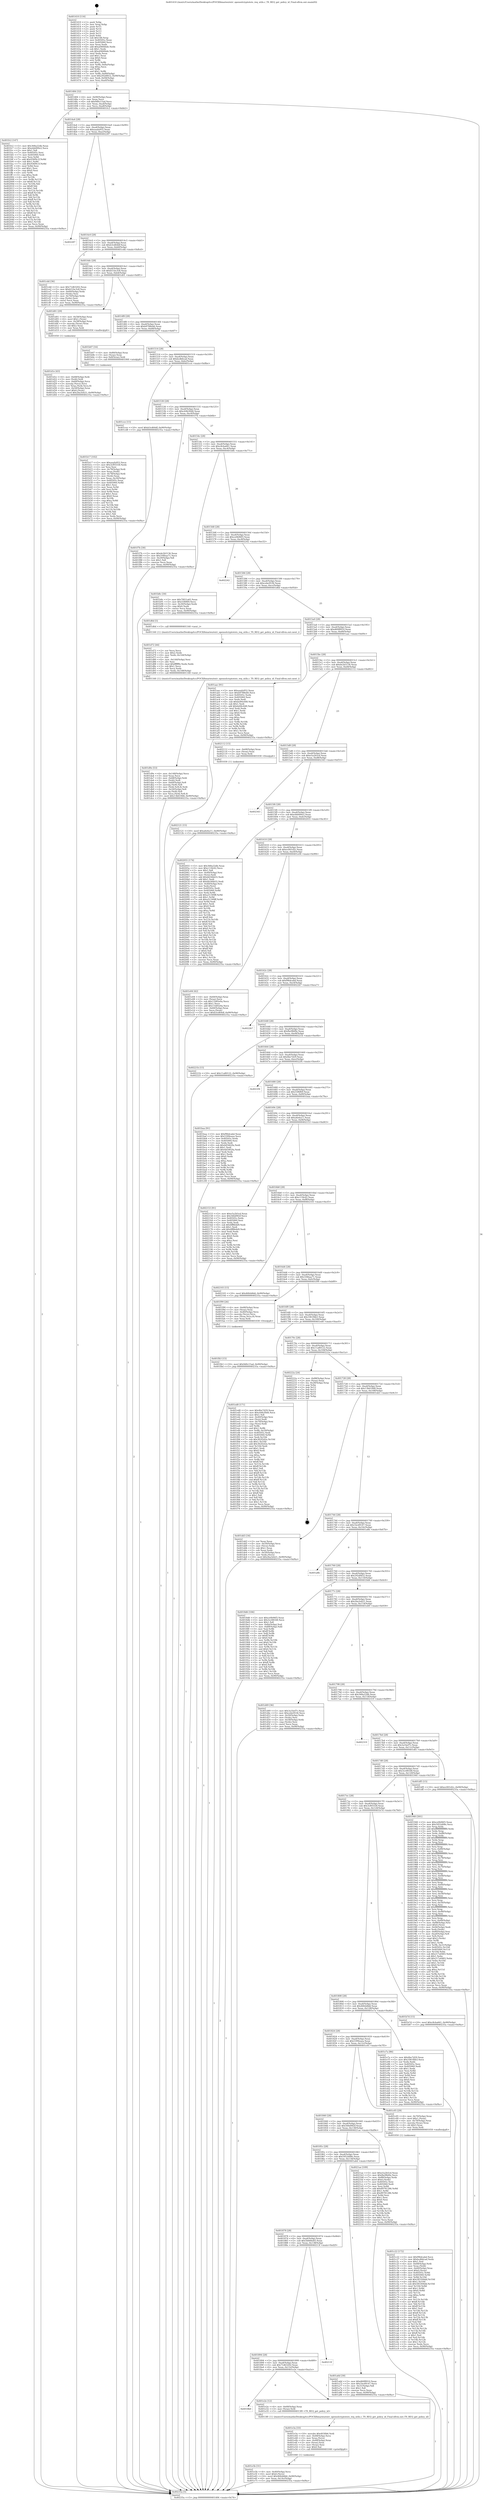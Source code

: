 digraph "0x401410" {
  label = "0x401410 (/mnt/c/Users/mathe/Desktop/tcc/POCII/binaries/extr_opensslcryptotsts_req_utils.c_TS_REQ_get_policy_id_Final-ollvm.out::main(0))"
  labelloc = "t"
  node[shape=record]

  Entry [label="",width=0.3,height=0.3,shape=circle,fillcolor=black,style=filled]
  "0x401484" [label="{
     0x401484 [32]\l
     | [instrs]\l
     &nbsp;&nbsp;0x401484 \<+6\>: mov -0x90(%rbp),%eax\l
     &nbsp;&nbsp;0x40148a \<+2\>: mov %eax,%ecx\l
     &nbsp;&nbsp;0x40148c \<+6\>: sub $0x9d0c15ad,%ecx\l
     &nbsp;&nbsp;0x401492 \<+6\>: mov %eax,-0xa4(%rbp)\l
     &nbsp;&nbsp;0x401498 \<+6\>: mov %ecx,-0xa8(%rbp)\l
     &nbsp;&nbsp;0x40149e \<+6\>: je 0000000000401fc2 \<main+0xbb2\>\l
  }"]
  "0x401fc2" [label="{
     0x401fc2 [147]\l
     | [instrs]\l
     &nbsp;&nbsp;0x401fc2 \<+5\>: mov $0x368a22db,%eax\l
     &nbsp;&nbsp;0x401fc7 \<+5\>: mov $0xebb000e2,%ecx\l
     &nbsp;&nbsp;0x401fcc \<+2\>: mov $0x1,%dl\l
     &nbsp;&nbsp;0x401fce \<+7\>: mov 0x40505c,%esi\l
     &nbsp;&nbsp;0x401fd5 \<+7\>: mov 0x405060,%edi\l
     &nbsp;&nbsp;0x401fdc \<+3\>: mov %esi,%r8d\l
     &nbsp;&nbsp;0x401fdf \<+7\>: add $0x936f9c1f,%r8d\l
     &nbsp;&nbsp;0x401fe6 \<+4\>: sub $0x1,%r8d\l
     &nbsp;&nbsp;0x401fea \<+7\>: sub $0x936f9c1f,%r8d\l
     &nbsp;&nbsp;0x401ff1 \<+4\>: imul %r8d,%esi\l
     &nbsp;&nbsp;0x401ff5 \<+3\>: and $0x1,%esi\l
     &nbsp;&nbsp;0x401ff8 \<+3\>: cmp $0x0,%esi\l
     &nbsp;&nbsp;0x401ffb \<+4\>: sete %r9b\l
     &nbsp;&nbsp;0x401fff \<+3\>: cmp $0xa,%edi\l
     &nbsp;&nbsp;0x402002 \<+4\>: setl %r10b\l
     &nbsp;&nbsp;0x402006 \<+3\>: mov %r9b,%r11b\l
     &nbsp;&nbsp;0x402009 \<+4\>: xor $0xff,%r11b\l
     &nbsp;&nbsp;0x40200d \<+3\>: mov %r10b,%bl\l
     &nbsp;&nbsp;0x402010 \<+3\>: xor $0xff,%bl\l
     &nbsp;&nbsp;0x402013 \<+3\>: xor $0x1,%dl\l
     &nbsp;&nbsp;0x402016 \<+3\>: mov %r11b,%r14b\l
     &nbsp;&nbsp;0x402019 \<+4\>: and $0xff,%r14b\l
     &nbsp;&nbsp;0x40201d \<+3\>: and %dl,%r9b\l
     &nbsp;&nbsp;0x402020 \<+3\>: mov %bl,%r15b\l
     &nbsp;&nbsp;0x402023 \<+4\>: and $0xff,%r15b\l
     &nbsp;&nbsp;0x402027 \<+3\>: and %dl,%r10b\l
     &nbsp;&nbsp;0x40202a \<+3\>: or %r9b,%r14b\l
     &nbsp;&nbsp;0x40202d \<+3\>: or %r10b,%r15b\l
     &nbsp;&nbsp;0x402030 \<+3\>: xor %r15b,%r14b\l
     &nbsp;&nbsp;0x402033 \<+3\>: or %bl,%r11b\l
     &nbsp;&nbsp;0x402036 \<+4\>: xor $0xff,%r11b\l
     &nbsp;&nbsp;0x40203a \<+3\>: or $0x1,%dl\l
     &nbsp;&nbsp;0x40203d \<+3\>: and %dl,%r11b\l
     &nbsp;&nbsp;0x402040 \<+3\>: or %r11b,%r14b\l
     &nbsp;&nbsp;0x402043 \<+4\>: test $0x1,%r14b\l
     &nbsp;&nbsp;0x402047 \<+3\>: cmovne %ecx,%eax\l
     &nbsp;&nbsp;0x40204a \<+6\>: mov %eax,-0x90(%rbp)\l
     &nbsp;&nbsp;0x402050 \<+5\>: jmp 000000000040235a \<main+0xf4a\>\l
  }"]
  "0x4014a4" [label="{
     0x4014a4 [28]\l
     | [instrs]\l
     &nbsp;&nbsp;0x4014a4 \<+5\>: jmp 00000000004014a9 \<main+0x99\>\l
     &nbsp;&nbsp;0x4014a9 \<+6\>: mov -0xa4(%rbp),%eax\l
     &nbsp;&nbsp;0x4014af \<+5\>: sub $0xaaafa952,%eax\l
     &nbsp;&nbsp;0x4014b4 \<+6\>: mov %eax,-0xac(%rbp)\l
     &nbsp;&nbsp;0x4014ba \<+6\>: je 0000000000402287 \<main+0xe77\>\l
  }"]
  Exit [label="",width=0.3,height=0.3,shape=circle,fillcolor=black,style=filled,peripheries=2]
  "0x402287" [label="{
     0x402287\l
  }", style=dashed]
  "0x4014c0" [label="{
     0x4014c0 [28]\l
     | [instrs]\l
     &nbsp;&nbsp;0x4014c0 \<+5\>: jmp 00000000004014c5 \<main+0xb5\>\l
     &nbsp;&nbsp;0x4014c5 \<+6\>: mov -0xa4(%rbp),%eax\l
     &nbsp;&nbsp;0x4014cb \<+5\>: sub $0xb3cd64df,%eax\l
     &nbsp;&nbsp;0x4014d0 \<+6\>: mov %eax,-0xb0(%rbp)\l
     &nbsp;&nbsp;0x4014d6 \<+6\>: je 0000000000401cdd \<main+0x8cd\>\l
  }"]
  "0x402121" [label="{
     0x402121 [15]\l
     | [instrs]\l
     &nbsp;&nbsp;0x402121 \<+10\>: movl $0xa6e6a11,-0x90(%rbp)\l
     &nbsp;&nbsp;0x40212b \<+5\>: jmp 000000000040235a \<main+0xf4a\>\l
  }"]
  "0x401cdd" [label="{
     0x401cdd [36]\l
     | [instrs]\l
     &nbsp;&nbsp;0x401cdd \<+5\>: mov $0x71d63202,%eax\l
     &nbsp;&nbsp;0x401ce2 \<+5\>: mov $0xb51bc3c8,%ecx\l
     &nbsp;&nbsp;0x401ce7 \<+4\>: mov -0x60(%rbp),%rdx\l
     &nbsp;&nbsp;0x401ceb \<+2\>: mov (%rdx),%esi\l
     &nbsp;&nbsp;0x401ced \<+4\>: mov -0x70(%rbp),%rdx\l
     &nbsp;&nbsp;0x401cf1 \<+2\>: cmp (%rdx),%esi\l
     &nbsp;&nbsp;0x401cf3 \<+3\>: cmovl %ecx,%eax\l
     &nbsp;&nbsp;0x401cf6 \<+6\>: mov %eax,-0x90(%rbp)\l
     &nbsp;&nbsp;0x401cfc \<+5\>: jmp 000000000040235a \<main+0xf4a\>\l
  }"]
  "0x4014dc" [label="{
     0x4014dc [28]\l
     | [instrs]\l
     &nbsp;&nbsp;0x4014dc \<+5\>: jmp 00000000004014e1 \<main+0xd1\>\l
     &nbsp;&nbsp;0x4014e1 \<+6\>: mov -0xa4(%rbp),%eax\l
     &nbsp;&nbsp;0x4014e7 \<+5\>: sub $0xb51bc3c8,%eax\l
     &nbsp;&nbsp;0x4014ec \<+6\>: mov %eax,-0xb4(%rbp)\l
     &nbsp;&nbsp;0x4014f2 \<+6\>: je 0000000000401d01 \<main+0x8f1\>\l
  }"]
  "0x401fb3" [label="{
     0x401fb3 [15]\l
     | [instrs]\l
     &nbsp;&nbsp;0x401fb3 \<+10\>: movl $0x9d0c15ad,-0x90(%rbp)\l
     &nbsp;&nbsp;0x401fbd \<+5\>: jmp 000000000040235a \<main+0xf4a\>\l
  }"]
  "0x401d01" [label="{
     0x401d01 [29]\l
     | [instrs]\l
     &nbsp;&nbsp;0x401d01 \<+4\>: mov -0x58(%rbp),%rax\l
     &nbsp;&nbsp;0x401d05 \<+6\>: movl $0x1,(%rax)\l
     &nbsp;&nbsp;0x401d0b \<+4\>: mov -0x58(%rbp),%rax\l
     &nbsp;&nbsp;0x401d0f \<+3\>: movslq (%rax),%rax\l
     &nbsp;&nbsp;0x401d12 \<+4\>: shl $0x2,%rax\l
     &nbsp;&nbsp;0x401d16 \<+3\>: mov %rax,%rdi\l
     &nbsp;&nbsp;0x401d19 \<+5\>: call 0000000000401050 \<malloc@plt\>\l
     | [calls]\l
     &nbsp;&nbsp;0x401050 \{1\} (unknown)\l
  }"]
  "0x4014f8" [label="{
     0x4014f8 [28]\l
     | [instrs]\l
     &nbsp;&nbsp;0x4014f8 \<+5\>: jmp 00000000004014fd \<main+0xed\>\l
     &nbsp;&nbsp;0x4014fd \<+6\>: mov -0xa4(%rbp),%eax\l
     &nbsp;&nbsp;0x401503 \<+5\>: sub $0xb9788eb6,%eax\l
     &nbsp;&nbsp;0x401508 \<+6\>: mov %eax,-0xb8(%rbp)\l
     &nbsp;&nbsp;0x40150e \<+6\>: je 0000000000401b07 \<main+0x6f7\>\l
  }"]
  "0x401e5b" [label="{
     0x401e5b [31]\l
     | [instrs]\l
     &nbsp;&nbsp;0x401e5b \<+4\>: mov -0x40(%rbp),%rcx\l
     &nbsp;&nbsp;0x401e5f \<+6\>: movl $0x0,(%rcx)\l
     &nbsp;&nbsp;0x401e65 \<+10\>: movl $0x46feb8dd,-0x90(%rbp)\l
     &nbsp;&nbsp;0x401e6f \<+6\>: mov %eax,-0x14c(%rbp)\l
     &nbsp;&nbsp;0x401e75 \<+5\>: jmp 000000000040235a \<main+0xf4a\>\l
  }"]
  "0x401b07" [label="{
     0x401b07 [16]\l
     | [instrs]\l
     &nbsp;&nbsp;0x401b07 \<+4\>: mov -0x80(%rbp),%rax\l
     &nbsp;&nbsp;0x401b0b \<+3\>: mov (%rax),%rax\l
     &nbsp;&nbsp;0x401b0e \<+4\>: mov 0x8(%rax),%rdi\l
     &nbsp;&nbsp;0x401b12 \<+5\>: call 0000000000401060 \<atoi@plt\>\l
     | [calls]\l
     &nbsp;&nbsp;0x401060 \{1\} (unknown)\l
  }"]
  "0x401514" [label="{
     0x401514 [28]\l
     | [instrs]\l
     &nbsp;&nbsp;0x401514 \<+5\>: jmp 0000000000401519 \<main+0x109\>\l
     &nbsp;&nbsp;0x401519 \<+6\>: mov -0xa4(%rbp),%eax\l
     &nbsp;&nbsp;0x40151f \<+5\>: sub $0xbcdb6cad,%eax\l
     &nbsp;&nbsp;0x401524 \<+6\>: mov %eax,-0xbc(%rbp)\l
     &nbsp;&nbsp;0x40152a \<+6\>: je 0000000000401cce \<main+0x8be\>\l
  }"]
  "0x401e3a" [label="{
     0x401e3a [33]\l
     | [instrs]\l
     &nbsp;&nbsp;0x401e3a \<+10\>: movabs $0x4030b6,%rdi\l
     &nbsp;&nbsp;0x401e44 \<+4\>: mov -0x48(%rbp),%rcx\l
     &nbsp;&nbsp;0x401e48 \<+3\>: mov %rax,(%rcx)\l
     &nbsp;&nbsp;0x401e4b \<+4\>: mov -0x48(%rbp),%rax\l
     &nbsp;&nbsp;0x401e4f \<+3\>: mov (%rax),%rax\l
     &nbsp;&nbsp;0x401e52 \<+2\>: mov (%rax),%esi\l
     &nbsp;&nbsp;0x401e54 \<+2\>: mov $0x0,%al\l
     &nbsp;&nbsp;0x401e56 \<+5\>: call 0000000000401040 \<printf@plt\>\l
     | [calls]\l
     &nbsp;&nbsp;0x401040 \{1\} (unknown)\l
  }"]
  "0x401cce" [label="{
     0x401cce [15]\l
     | [instrs]\l
     &nbsp;&nbsp;0x401cce \<+10\>: movl $0xb3cd64df,-0x90(%rbp)\l
     &nbsp;&nbsp;0x401cd8 \<+5\>: jmp 000000000040235a \<main+0xf4a\>\l
  }"]
  "0x401530" [label="{
     0x401530 [28]\l
     | [instrs]\l
     &nbsp;&nbsp;0x401530 \<+5\>: jmp 0000000000401535 \<main+0x125\>\l
     &nbsp;&nbsp;0x401535 \<+6\>: mov -0xa4(%rbp),%eax\l
     &nbsp;&nbsp;0x40153b \<+5\>: sub $0xc64b30d4,%eax\l
     &nbsp;&nbsp;0x401540 \<+6\>: mov %eax,-0xc0(%rbp)\l
     &nbsp;&nbsp;0x401546 \<+6\>: je 0000000000401f7b \<main+0xb6b\>\l
  }"]
  "0x4018b0" [label="{
     0x4018b0\l
  }", style=dashed]
  "0x401f7b" [label="{
     0x401f7b [30]\l
     | [instrs]\l
     &nbsp;&nbsp;0x401f7b \<+5\>: mov $0xde2b5136,%eax\l
     &nbsp;&nbsp;0x401f80 \<+5\>: mov $0x104baa71,%ecx\l
     &nbsp;&nbsp;0x401f85 \<+3\>: mov -0x29(%rbp),%dl\l
     &nbsp;&nbsp;0x401f88 \<+3\>: test $0x1,%dl\l
     &nbsp;&nbsp;0x401f8b \<+3\>: cmovne %ecx,%eax\l
     &nbsp;&nbsp;0x401f8e \<+6\>: mov %eax,-0x90(%rbp)\l
     &nbsp;&nbsp;0x401f94 \<+5\>: jmp 000000000040235a \<main+0xf4a\>\l
  }"]
  "0x40154c" [label="{
     0x40154c [28]\l
     | [instrs]\l
     &nbsp;&nbsp;0x40154c \<+5\>: jmp 0000000000401551 \<main+0x141\>\l
     &nbsp;&nbsp;0x401551 \<+6\>: mov -0xa4(%rbp),%eax\l
     &nbsp;&nbsp;0x401557 \<+5\>: sub $0xc8cba661,%eax\l
     &nbsp;&nbsp;0x40155c \<+6\>: mov %eax,-0xc4(%rbp)\l
     &nbsp;&nbsp;0x401562 \<+6\>: je 0000000000401b8c \<main+0x77c\>\l
  }"]
  "0x401e2e" [label="{
     0x401e2e [12]\l
     | [instrs]\l
     &nbsp;&nbsp;0x401e2e \<+4\>: mov -0x68(%rbp),%rax\l
     &nbsp;&nbsp;0x401e32 \<+3\>: mov (%rax),%rdi\l
     &nbsp;&nbsp;0x401e35 \<+5\>: call 00000000004013f0 \<TS_REQ_get_policy_id\>\l
     | [calls]\l
     &nbsp;&nbsp;0x4013f0 \{1\} (/mnt/c/Users/mathe/Desktop/tcc/POCII/binaries/extr_opensslcryptotsts_req_utils.c_TS_REQ_get_policy_id_Final-ollvm.out::TS_REQ_get_policy_id)\l
  }"]
  "0x401b8c" [label="{
     0x401b8c [30]\l
     | [instrs]\l
     &nbsp;&nbsp;0x401b8c \<+5\>: mov $0x7f451a65,%eax\l
     &nbsp;&nbsp;0x401b91 \<+5\>: mov $0x55f6f69,%ecx\l
     &nbsp;&nbsp;0x401b96 \<+3\>: mov -0x30(%rbp),%edx\l
     &nbsp;&nbsp;0x401b99 \<+3\>: cmp $0x0,%edx\l
     &nbsp;&nbsp;0x401b9c \<+3\>: cmove %ecx,%eax\l
     &nbsp;&nbsp;0x401b9f \<+6\>: mov %eax,-0x90(%rbp)\l
     &nbsp;&nbsp;0x401ba5 \<+5\>: jmp 000000000040235a \<main+0xf4a\>\l
  }"]
  "0x401568" [label="{
     0x401568 [28]\l
     | [instrs]\l
     &nbsp;&nbsp;0x401568 \<+5\>: jmp 000000000040156d \<main+0x15d\>\l
     &nbsp;&nbsp;0x40156d \<+6\>: mov -0xa4(%rbp),%eax\l
     &nbsp;&nbsp;0x401573 \<+5\>: sub $0xce0b96f3,%eax\l
     &nbsp;&nbsp;0x401578 \<+6\>: mov %eax,-0xc8(%rbp)\l
     &nbsp;&nbsp;0x40157e \<+6\>: je 0000000000402242 \<main+0xe32\>\l
  }"]
  "0x401894" [label="{
     0x401894 [28]\l
     | [instrs]\l
     &nbsp;&nbsp;0x401894 \<+5\>: jmp 0000000000401899 \<main+0x489\>\l
     &nbsp;&nbsp;0x401899 \<+6\>: mov -0xa4(%rbp),%eax\l
     &nbsp;&nbsp;0x40189f \<+5\>: sub $0x71d63202,%eax\l
     &nbsp;&nbsp;0x4018a4 \<+6\>: mov %eax,-0x13c(%rbp)\l
     &nbsp;&nbsp;0x4018aa \<+6\>: je 0000000000401e2e \<main+0xa1e\>\l
  }"]
  "0x402242" [label="{
     0x402242\l
  }", style=dashed]
  "0x401584" [label="{
     0x401584 [28]\l
     | [instrs]\l
     &nbsp;&nbsp;0x401584 \<+5\>: jmp 0000000000401589 \<main+0x179\>\l
     &nbsp;&nbsp;0x401589 \<+6\>: mov -0xa4(%rbp),%eax\l
     &nbsp;&nbsp;0x40158f \<+5\>: sub $0xcebe9536,%eax\l
     &nbsp;&nbsp;0x401594 \<+6\>: mov %eax,-0xcc(%rbp)\l
     &nbsp;&nbsp;0x40159a \<+6\>: je 0000000000401d6d \<main+0x95d\>\l
  }"]
  "0x40213f" [label="{
     0x40213f\l
  }", style=dashed]
  "0x401d6d" [label="{
     0x401d6d [5]\l
     | [instrs]\l
     &nbsp;&nbsp;0x401d6d \<+5\>: call 0000000000401160 \<next_i\>\l
     | [calls]\l
     &nbsp;&nbsp;0x401160 \{1\} (/mnt/c/Users/mathe/Desktop/tcc/POCII/binaries/extr_opensslcryptotsts_req_utils.c_TS_REQ_get_policy_id_Final-ollvm.out::next_i)\l
  }"]
  "0x4015a0" [label="{
     0x4015a0 [28]\l
     | [instrs]\l
     &nbsp;&nbsp;0x4015a0 \<+5\>: jmp 00000000004015a5 \<main+0x195\>\l
     &nbsp;&nbsp;0x4015a5 \<+6\>: mov -0xa4(%rbp),%eax\l
     &nbsp;&nbsp;0x4015ab \<+5\>: sub $0xd60f8910,%eax\l
     &nbsp;&nbsp;0x4015b0 \<+6\>: mov %eax,-0xd0(%rbp)\l
     &nbsp;&nbsp;0x4015b6 \<+6\>: je 0000000000401aac \<main+0x69c\>\l
  }"]
  "0x401d9e" [label="{
     0x401d9e [53]\l
     | [instrs]\l
     &nbsp;&nbsp;0x401d9e \<+6\>: mov -0x148(%rbp),%ecx\l
     &nbsp;&nbsp;0x401da4 \<+3\>: imul %eax,%ecx\l
     &nbsp;&nbsp;0x401da7 \<+4\>: mov -0x68(%rbp),%rdi\l
     &nbsp;&nbsp;0x401dab \<+3\>: mov (%rdi),%rdi\l
     &nbsp;&nbsp;0x401dae \<+4\>: mov -0x60(%rbp),%r8\l
     &nbsp;&nbsp;0x401db2 \<+3\>: movslq (%r8),%r8\l
     &nbsp;&nbsp;0x401db5 \<+4\>: mov (%rdi,%r8,8),%rdi\l
     &nbsp;&nbsp;0x401db9 \<+4\>: mov -0x50(%rbp),%r8\l
     &nbsp;&nbsp;0x401dbd \<+3\>: movslq (%r8),%r8\l
     &nbsp;&nbsp;0x401dc0 \<+4\>: mov %ecx,(%rdi,%r8,4)\l
     &nbsp;&nbsp;0x401dc4 \<+10\>: movl $0x13b61068,-0x90(%rbp)\l
     &nbsp;&nbsp;0x401dce \<+5\>: jmp 000000000040235a \<main+0xf4a\>\l
  }"]
  "0x401aac" [label="{
     0x401aac [91]\l
     | [instrs]\l
     &nbsp;&nbsp;0x401aac \<+5\>: mov $0xaaafa952,%eax\l
     &nbsp;&nbsp;0x401ab1 \<+5\>: mov $0xb9788eb6,%ecx\l
     &nbsp;&nbsp;0x401ab6 \<+7\>: mov 0x40505c,%edx\l
     &nbsp;&nbsp;0x401abd \<+7\>: mov 0x405060,%esi\l
     &nbsp;&nbsp;0x401ac4 \<+2\>: mov %edx,%edi\l
     &nbsp;&nbsp;0x401ac6 \<+6\>: sub $0xbe84c648,%edi\l
     &nbsp;&nbsp;0x401acc \<+3\>: sub $0x1,%edi\l
     &nbsp;&nbsp;0x401acf \<+6\>: add $0xbe84c648,%edi\l
     &nbsp;&nbsp;0x401ad5 \<+3\>: imul %edi,%edx\l
     &nbsp;&nbsp;0x401ad8 \<+3\>: and $0x1,%edx\l
     &nbsp;&nbsp;0x401adb \<+3\>: cmp $0x0,%edx\l
     &nbsp;&nbsp;0x401ade \<+4\>: sete %r8b\l
     &nbsp;&nbsp;0x401ae2 \<+3\>: cmp $0xa,%esi\l
     &nbsp;&nbsp;0x401ae5 \<+4\>: setl %r9b\l
     &nbsp;&nbsp;0x401ae9 \<+3\>: mov %r8b,%r10b\l
     &nbsp;&nbsp;0x401aec \<+3\>: and %r9b,%r10b\l
     &nbsp;&nbsp;0x401aef \<+3\>: xor %r9b,%r8b\l
     &nbsp;&nbsp;0x401af2 \<+3\>: or %r8b,%r10b\l
     &nbsp;&nbsp;0x401af5 \<+4\>: test $0x1,%r10b\l
     &nbsp;&nbsp;0x401af9 \<+3\>: cmovne %ecx,%eax\l
     &nbsp;&nbsp;0x401afc \<+6\>: mov %eax,-0x90(%rbp)\l
     &nbsp;&nbsp;0x401b02 \<+5\>: jmp 000000000040235a \<main+0xf4a\>\l
  }"]
  "0x4015bc" [label="{
     0x4015bc [28]\l
     | [instrs]\l
     &nbsp;&nbsp;0x4015bc \<+5\>: jmp 00000000004015c1 \<main+0x1b1\>\l
     &nbsp;&nbsp;0x4015c1 \<+6\>: mov -0xa4(%rbp),%eax\l
     &nbsp;&nbsp;0x4015c7 \<+5\>: sub $0xde2b5136,%eax\l
     &nbsp;&nbsp;0x4015cc \<+6\>: mov %eax,-0xd4(%rbp)\l
     &nbsp;&nbsp;0x4015d2 \<+6\>: je 0000000000402112 \<main+0xd02\>\l
  }"]
  "0x401d72" [label="{
     0x401d72 [44]\l
     | [instrs]\l
     &nbsp;&nbsp;0x401d72 \<+2\>: xor %ecx,%ecx\l
     &nbsp;&nbsp;0x401d74 \<+5\>: mov $0x2,%edx\l
     &nbsp;&nbsp;0x401d79 \<+6\>: mov %edx,-0x144(%rbp)\l
     &nbsp;&nbsp;0x401d7f \<+1\>: cltd\l
     &nbsp;&nbsp;0x401d80 \<+6\>: mov -0x144(%rbp),%esi\l
     &nbsp;&nbsp;0x401d86 \<+2\>: idiv %esi\l
     &nbsp;&nbsp;0x401d88 \<+6\>: imul $0xfffffffe,%edx,%edx\l
     &nbsp;&nbsp;0x401d8e \<+3\>: sub $0x1,%ecx\l
     &nbsp;&nbsp;0x401d91 \<+2\>: sub %ecx,%edx\l
     &nbsp;&nbsp;0x401d93 \<+6\>: mov %edx,-0x148(%rbp)\l
     &nbsp;&nbsp;0x401d99 \<+5\>: call 0000000000401160 \<next_i\>\l
     | [calls]\l
     &nbsp;&nbsp;0x401160 \{1\} (/mnt/c/Users/mathe/Desktop/tcc/POCII/binaries/extr_opensslcryptotsts_req_utils.c_TS_REQ_get_policy_id_Final-ollvm.out::next_i)\l
  }"]
  "0x402112" [label="{
     0x402112 [15]\l
     | [instrs]\l
     &nbsp;&nbsp;0x402112 \<+4\>: mov -0x68(%rbp),%rax\l
     &nbsp;&nbsp;0x402116 \<+3\>: mov (%rax),%rax\l
     &nbsp;&nbsp;0x402119 \<+3\>: mov %rax,%rdi\l
     &nbsp;&nbsp;0x40211c \<+5\>: call 0000000000401030 \<free@plt\>\l
     | [calls]\l
     &nbsp;&nbsp;0x401030 \{1\} (unknown)\l
  }"]
  "0x4015d8" [label="{
     0x4015d8 [28]\l
     | [instrs]\l
     &nbsp;&nbsp;0x4015d8 \<+5\>: jmp 00000000004015dd \<main+0x1cd\>\l
     &nbsp;&nbsp;0x4015dd \<+6\>: mov -0xa4(%rbp),%eax\l
     &nbsp;&nbsp;0x4015e3 \<+5\>: sub $0xe5a2b5cd,%eax\l
     &nbsp;&nbsp;0x4015e8 \<+6\>: mov %eax,-0xd8(%rbp)\l
     &nbsp;&nbsp;0x4015ee \<+6\>: je 0000000000402343 \<main+0xf33\>\l
  }"]
  "0x401d1e" [label="{
     0x401d1e [43]\l
     | [instrs]\l
     &nbsp;&nbsp;0x401d1e \<+4\>: mov -0x68(%rbp),%rdi\l
     &nbsp;&nbsp;0x401d22 \<+3\>: mov (%rdi),%rdi\l
     &nbsp;&nbsp;0x401d25 \<+4\>: mov -0x60(%rbp),%rcx\l
     &nbsp;&nbsp;0x401d29 \<+3\>: movslq (%rcx),%rcx\l
     &nbsp;&nbsp;0x401d2c \<+4\>: mov %rax,(%rdi,%rcx,8)\l
     &nbsp;&nbsp;0x401d30 \<+4\>: mov -0x50(%rbp),%rax\l
     &nbsp;&nbsp;0x401d34 \<+6\>: movl $0x0,(%rax)\l
     &nbsp;&nbsp;0x401d3a \<+10\>: movl $0x2ba3eb21,-0x90(%rbp)\l
     &nbsp;&nbsp;0x401d44 \<+5\>: jmp 000000000040235a \<main+0xf4a\>\l
  }"]
  "0x402343" [label="{
     0x402343\l
  }", style=dashed]
  "0x4015f4" [label="{
     0x4015f4 [28]\l
     | [instrs]\l
     &nbsp;&nbsp;0x4015f4 \<+5\>: jmp 00000000004015f9 \<main+0x1e9\>\l
     &nbsp;&nbsp;0x4015f9 \<+6\>: mov -0xa4(%rbp),%eax\l
     &nbsp;&nbsp;0x4015ff \<+5\>: sub $0xebb000e2,%eax\l
     &nbsp;&nbsp;0x401604 \<+6\>: mov %eax,-0xdc(%rbp)\l
     &nbsp;&nbsp;0x40160a \<+6\>: je 0000000000402055 \<main+0xc45\>\l
  }"]
  "0x401c22" [label="{
     0x401c22 [172]\l
     | [instrs]\l
     &nbsp;&nbsp;0x401c22 \<+5\>: mov $0xf96dcabd,%ecx\l
     &nbsp;&nbsp;0x401c27 \<+5\>: mov $0xbcdb6cad,%edx\l
     &nbsp;&nbsp;0x401c2c \<+3\>: mov $0x1,%sil\l
     &nbsp;&nbsp;0x401c2f \<+4\>: mov -0x68(%rbp),%rdi\l
     &nbsp;&nbsp;0x401c33 \<+3\>: mov %rax,(%rdi)\l
     &nbsp;&nbsp;0x401c36 \<+4\>: mov -0x60(%rbp),%rax\l
     &nbsp;&nbsp;0x401c3a \<+6\>: movl $0x0,(%rax)\l
     &nbsp;&nbsp;0x401c40 \<+8\>: mov 0x40505c,%r8d\l
     &nbsp;&nbsp;0x401c48 \<+8\>: mov 0x405060,%r9d\l
     &nbsp;&nbsp;0x401c50 \<+3\>: mov %r8d,%r10d\l
     &nbsp;&nbsp;0x401c53 \<+7\>: add $0x583304dd,%r10d\l
     &nbsp;&nbsp;0x401c5a \<+4\>: sub $0x1,%r10d\l
     &nbsp;&nbsp;0x401c5e \<+7\>: sub $0x583304dd,%r10d\l
     &nbsp;&nbsp;0x401c65 \<+4\>: imul %r10d,%r8d\l
     &nbsp;&nbsp;0x401c69 \<+4\>: and $0x1,%r8d\l
     &nbsp;&nbsp;0x401c6d \<+4\>: cmp $0x0,%r8d\l
     &nbsp;&nbsp;0x401c71 \<+4\>: sete %r11b\l
     &nbsp;&nbsp;0x401c75 \<+4\>: cmp $0xa,%r9d\l
     &nbsp;&nbsp;0x401c79 \<+3\>: setl %bl\l
     &nbsp;&nbsp;0x401c7c \<+3\>: mov %r11b,%r14b\l
     &nbsp;&nbsp;0x401c7f \<+4\>: xor $0xff,%r14b\l
     &nbsp;&nbsp;0x401c83 \<+3\>: mov %bl,%r15b\l
     &nbsp;&nbsp;0x401c86 \<+4\>: xor $0xff,%r15b\l
     &nbsp;&nbsp;0x401c8a \<+4\>: xor $0x1,%sil\l
     &nbsp;&nbsp;0x401c8e \<+3\>: mov %r14b,%r12b\l
     &nbsp;&nbsp;0x401c91 \<+4\>: and $0xff,%r12b\l
     &nbsp;&nbsp;0x401c95 \<+3\>: and %sil,%r11b\l
     &nbsp;&nbsp;0x401c98 \<+3\>: mov %r15b,%r13b\l
     &nbsp;&nbsp;0x401c9b \<+4\>: and $0xff,%r13b\l
     &nbsp;&nbsp;0x401c9f \<+3\>: and %sil,%bl\l
     &nbsp;&nbsp;0x401ca2 \<+3\>: or %r11b,%r12b\l
     &nbsp;&nbsp;0x401ca5 \<+3\>: or %bl,%r13b\l
     &nbsp;&nbsp;0x401ca8 \<+3\>: xor %r13b,%r12b\l
     &nbsp;&nbsp;0x401cab \<+3\>: or %r15b,%r14b\l
     &nbsp;&nbsp;0x401cae \<+4\>: xor $0xff,%r14b\l
     &nbsp;&nbsp;0x401cb2 \<+4\>: or $0x1,%sil\l
     &nbsp;&nbsp;0x401cb6 \<+3\>: and %sil,%r14b\l
     &nbsp;&nbsp;0x401cb9 \<+3\>: or %r14b,%r12b\l
     &nbsp;&nbsp;0x401cbc \<+4\>: test $0x1,%r12b\l
     &nbsp;&nbsp;0x401cc0 \<+3\>: cmovne %edx,%ecx\l
     &nbsp;&nbsp;0x401cc3 \<+6\>: mov %ecx,-0x90(%rbp)\l
     &nbsp;&nbsp;0x401cc9 \<+5\>: jmp 000000000040235a \<main+0xf4a\>\l
  }"]
  "0x402055" [label="{
     0x402055 [174]\l
     | [instrs]\l
     &nbsp;&nbsp;0x402055 \<+5\>: mov $0x368a22db,%eax\l
     &nbsp;&nbsp;0x40205a \<+5\>: mov $0xc118c62,%ecx\l
     &nbsp;&nbsp;0x40205f \<+2\>: mov $0x1,%dl\l
     &nbsp;&nbsp;0x402061 \<+4\>: mov -0x40(%rbp),%rsi\l
     &nbsp;&nbsp;0x402065 \<+2\>: mov (%rsi),%edi\l
     &nbsp;&nbsp;0x402067 \<+6\>: add $0xbb54bb55,%edi\l
     &nbsp;&nbsp;0x40206d \<+3\>: add $0x1,%edi\l
     &nbsp;&nbsp;0x402070 \<+6\>: sub $0xbb54bb55,%edi\l
     &nbsp;&nbsp;0x402076 \<+4\>: mov -0x40(%rbp),%rsi\l
     &nbsp;&nbsp;0x40207a \<+2\>: mov %edi,(%rsi)\l
     &nbsp;&nbsp;0x40207c \<+7\>: mov 0x40505c,%edi\l
     &nbsp;&nbsp;0x402083 \<+8\>: mov 0x405060,%r8d\l
     &nbsp;&nbsp;0x40208b \<+3\>: mov %edi,%r9d\l
     &nbsp;&nbsp;0x40208e \<+7\>: add $0xa51309ff,%r9d\l
     &nbsp;&nbsp;0x402095 \<+4\>: sub $0x1,%r9d\l
     &nbsp;&nbsp;0x402099 \<+7\>: sub $0xa51309ff,%r9d\l
     &nbsp;&nbsp;0x4020a0 \<+4\>: imul %r9d,%edi\l
     &nbsp;&nbsp;0x4020a4 \<+3\>: and $0x1,%edi\l
     &nbsp;&nbsp;0x4020a7 \<+3\>: cmp $0x0,%edi\l
     &nbsp;&nbsp;0x4020aa \<+4\>: sete %r10b\l
     &nbsp;&nbsp;0x4020ae \<+4\>: cmp $0xa,%r8d\l
     &nbsp;&nbsp;0x4020b2 \<+4\>: setl %r11b\l
     &nbsp;&nbsp;0x4020b6 \<+3\>: mov %r10b,%bl\l
     &nbsp;&nbsp;0x4020b9 \<+3\>: xor $0xff,%bl\l
     &nbsp;&nbsp;0x4020bc \<+3\>: mov %r11b,%r14b\l
     &nbsp;&nbsp;0x4020bf \<+4\>: xor $0xff,%r14b\l
     &nbsp;&nbsp;0x4020c3 \<+3\>: xor $0x0,%dl\l
     &nbsp;&nbsp;0x4020c6 \<+3\>: mov %bl,%r15b\l
     &nbsp;&nbsp;0x4020c9 \<+4\>: and $0x0,%r15b\l
     &nbsp;&nbsp;0x4020cd \<+3\>: and %dl,%r10b\l
     &nbsp;&nbsp;0x4020d0 \<+3\>: mov %r14b,%r12b\l
     &nbsp;&nbsp;0x4020d3 \<+4\>: and $0x0,%r12b\l
     &nbsp;&nbsp;0x4020d7 \<+3\>: and %dl,%r11b\l
     &nbsp;&nbsp;0x4020da \<+3\>: or %r10b,%r15b\l
     &nbsp;&nbsp;0x4020dd \<+3\>: or %r11b,%r12b\l
     &nbsp;&nbsp;0x4020e0 \<+3\>: xor %r12b,%r15b\l
     &nbsp;&nbsp;0x4020e3 \<+3\>: or %r14b,%bl\l
     &nbsp;&nbsp;0x4020e6 \<+3\>: xor $0xff,%bl\l
     &nbsp;&nbsp;0x4020e9 \<+3\>: or $0x0,%dl\l
     &nbsp;&nbsp;0x4020ec \<+2\>: and %dl,%bl\l
     &nbsp;&nbsp;0x4020ee \<+3\>: or %bl,%r15b\l
     &nbsp;&nbsp;0x4020f1 \<+4\>: test $0x1,%r15b\l
     &nbsp;&nbsp;0x4020f5 \<+3\>: cmovne %ecx,%eax\l
     &nbsp;&nbsp;0x4020f8 \<+6\>: mov %eax,-0x90(%rbp)\l
     &nbsp;&nbsp;0x4020fe \<+5\>: jmp 000000000040235a \<main+0xf4a\>\l
  }"]
  "0x401610" [label="{
     0x401610 [28]\l
     | [instrs]\l
     &nbsp;&nbsp;0x401610 \<+5\>: jmp 0000000000401615 \<main+0x205\>\l
     &nbsp;&nbsp;0x401615 \<+6\>: mov -0xa4(%rbp),%eax\l
     &nbsp;&nbsp;0x40161b \<+5\>: sub $0xec001d2c,%eax\l
     &nbsp;&nbsp;0x401620 \<+6\>: mov %eax,-0xe0(%rbp)\l
     &nbsp;&nbsp;0x401626 \<+6\>: je 0000000000401e04 \<main+0x9f4\>\l
  }"]
  "0x401b17" [label="{
     0x401b17 [102]\l
     | [instrs]\l
     &nbsp;&nbsp;0x401b17 \<+5\>: mov $0xaaafa952,%ecx\l
     &nbsp;&nbsp;0x401b1c \<+5\>: mov $0x3cf05558,%edx\l
     &nbsp;&nbsp;0x401b21 \<+2\>: xor %esi,%esi\l
     &nbsp;&nbsp;0x401b23 \<+4\>: mov -0x78(%rbp),%rdi\l
     &nbsp;&nbsp;0x401b27 \<+2\>: mov %eax,(%rdi)\l
     &nbsp;&nbsp;0x401b29 \<+4\>: mov -0x78(%rbp),%rdi\l
     &nbsp;&nbsp;0x401b2d \<+2\>: mov (%rdi),%eax\l
     &nbsp;&nbsp;0x401b2f \<+3\>: mov %eax,-0x30(%rbp)\l
     &nbsp;&nbsp;0x401b32 \<+7\>: mov 0x40505c,%eax\l
     &nbsp;&nbsp;0x401b39 \<+8\>: mov 0x405060,%r8d\l
     &nbsp;&nbsp;0x401b41 \<+3\>: sub $0x1,%esi\l
     &nbsp;&nbsp;0x401b44 \<+3\>: mov %eax,%r9d\l
     &nbsp;&nbsp;0x401b47 \<+3\>: add %esi,%r9d\l
     &nbsp;&nbsp;0x401b4a \<+4\>: imul %r9d,%eax\l
     &nbsp;&nbsp;0x401b4e \<+3\>: and $0x1,%eax\l
     &nbsp;&nbsp;0x401b51 \<+3\>: cmp $0x0,%eax\l
     &nbsp;&nbsp;0x401b54 \<+4\>: sete %r10b\l
     &nbsp;&nbsp;0x401b58 \<+4\>: cmp $0xa,%r8d\l
     &nbsp;&nbsp;0x401b5c \<+4\>: setl %r11b\l
     &nbsp;&nbsp;0x401b60 \<+3\>: mov %r10b,%bl\l
     &nbsp;&nbsp;0x401b63 \<+3\>: and %r11b,%bl\l
     &nbsp;&nbsp;0x401b66 \<+3\>: xor %r11b,%r10b\l
     &nbsp;&nbsp;0x401b69 \<+3\>: or %r10b,%bl\l
     &nbsp;&nbsp;0x401b6c \<+3\>: test $0x1,%bl\l
     &nbsp;&nbsp;0x401b6f \<+3\>: cmovne %edx,%ecx\l
     &nbsp;&nbsp;0x401b72 \<+6\>: mov %ecx,-0x90(%rbp)\l
     &nbsp;&nbsp;0x401b78 \<+5\>: jmp 000000000040235a \<main+0xf4a\>\l
  }"]
  "0x401e04" [label="{
     0x401e04 [42]\l
     | [instrs]\l
     &nbsp;&nbsp;0x401e04 \<+4\>: mov -0x60(%rbp),%rax\l
     &nbsp;&nbsp;0x401e08 \<+2\>: mov (%rax),%ecx\l
     &nbsp;&nbsp;0x401e0a \<+6\>: sub $0x11b85e0a,%ecx\l
     &nbsp;&nbsp;0x401e10 \<+3\>: add $0x1,%ecx\l
     &nbsp;&nbsp;0x401e13 \<+6\>: add $0x11b85e0a,%ecx\l
     &nbsp;&nbsp;0x401e19 \<+4\>: mov -0x60(%rbp),%rax\l
     &nbsp;&nbsp;0x401e1d \<+2\>: mov %ecx,(%rax)\l
     &nbsp;&nbsp;0x401e1f \<+10\>: movl $0xb3cd64df,-0x90(%rbp)\l
     &nbsp;&nbsp;0x401e29 \<+5\>: jmp 000000000040235a \<main+0xf4a\>\l
  }"]
  "0x40162c" [label="{
     0x40162c [28]\l
     | [instrs]\l
     &nbsp;&nbsp;0x40162c \<+5\>: jmp 0000000000401631 \<main+0x221\>\l
     &nbsp;&nbsp;0x401631 \<+6\>: mov -0xa4(%rbp),%eax\l
     &nbsp;&nbsp;0x401637 \<+5\>: sub $0xf96dcabd,%eax\l
     &nbsp;&nbsp;0x40163c \<+6\>: mov %eax,-0xe4(%rbp)\l
     &nbsp;&nbsp;0x401642 \<+6\>: je 00000000004022b7 \<main+0xea7\>\l
  }"]
  "0x401878" [label="{
     0x401878 [28]\l
     | [instrs]\l
     &nbsp;&nbsp;0x401878 \<+5\>: jmp 000000000040187d \<main+0x46d\>\l
     &nbsp;&nbsp;0x40187d \<+6\>: mov -0xa4(%rbp),%eax\l
     &nbsp;&nbsp;0x401883 \<+5\>: sub $0x5b666e83,%eax\l
     &nbsp;&nbsp;0x401888 \<+6\>: mov %eax,-0x138(%rbp)\l
     &nbsp;&nbsp;0x40188e \<+6\>: je 000000000040213f \<main+0xd2f\>\l
  }"]
  "0x4022b7" [label="{
     0x4022b7\l
  }", style=dashed]
  "0x401648" [label="{
     0x401648 [28]\l
     | [instrs]\l
     &nbsp;&nbsp;0x401648 \<+5\>: jmp 000000000040164d \<main+0x23d\>\l
     &nbsp;&nbsp;0x40164d \<+6\>: mov -0xa4(%rbp),%eax\l
     &nbsp;&nbsp;0x401653 \<+5\>: sub $0xfbe98d9e,%eax\l
     &nbsp;&nbsp;0x401658 \<+6\>: mov %eax,-0xe8(%rbp)\l
     &nbsp;&nbsp;0x40165e \<+6\>: je 000000000040221b \<main+0xe0b\>\l
  }"]
  "0x401a6d" [label="{
     0x401a6d [30]\l
     | [instrs]\l
     &nbsp;&nbsp;0x401a6d \<+5\>: mov $0xd60f8910,%eax\l
     &nbsp;&nbsp;0x401a72 \<+5\>: mov $0x1bcd9147,%ecx\l
     &nbsp;&nbsp;0x401a77 \<+3\>: mov -0x31(%rbp),%dl\l
     &nbsp;&nbsp;0x401a7a \<+3\>: test $0x1,%dl\l
     &nbsp;&nbsp;0x401a7d \<+3\>: cmovne %ecx,%eax\l
     &nbsp;&nbsp;0x401a80 \<+6\>: mov %eax,-0x90(%rbp)\l
     &nbsp;&nbsp;0x401a86 \<+5\>: jmp 000000000040235a \<main+0xf4a\>\l
  }"]
  "0x40221b" [label="{
     0x40221b [15]\l
     | [instrs]\l
     &nbsp;&nbsp;0x40221b \<+10\>: movl $0x11a80122,-0x90(%rbp)\l
     &nbsp;&nbsp;0x402225 \<+5\>: jmp 000000000040235a \<main+0xf4a\>\l
  }"]
  "0x401664" [label="{
     0x401664 [28]\l
     | [instrs]\l
     &nbsp;&nbsp;0x401664 \<+5\>: jmp 0000000000401669 \<main+0x259\>\l
     &nbsp;&nbsp;0x401669 \<+6\>: mov -0xa4(%rbp),%eax\l
     &nbsp;&nbsp;0x40166f \<+5\>: sub $0x4be7d29,%eax\l
     &nbsp;&nbsp;0x401674 \<+6\>: mov %eax,-0xec(%rbp)\l
     &nbsp;&nbsp;0x40167a \<+6\>: je 00000000004022f4 \<main+0xee4\>\l
  }"]
  "0x40185c" [label="{
     0x40185c [28]\l
     | [instrs]\l
     &nbsp;&nbsp;0x40185c \<+5\>: jmp 0000000000401861 \<main+0x451\>\l
     &nbsp;&nbsp;0x401861 \<+6\>: mov -0xa4(%rbp),%eax\l
     &nbsp;&nbsp;0x401867 \<+5\>: sub $0x5952d08e,%eax\l
     &nbsp;&nbsp;0x40186c \<+6\>: mov %eax,-0x134(%rbp)\l
     &nbsp;&nbsp;0x401872 \<+6\>: je 0000000000401a6d \<main+0x65d\>\l
  }"]
  "0x4022f4" [label="{
     0x4022f4\l
  }", style=dashed]
  "0x401680" [label="{
     0x401680 [28]\l
     | [instrs]\l
     &nbsp;&nbsp;0x401680 \<+5\>: jmp 0000000000401685 \<main+0x275\>\l
     &nbsp;&nbsp;0x401685 \<+6\>: mov -0xa4(%rbp),%eax\l
     &nbsp;&nbsp;0x40168b \<+5\>: sub $0x55f6f69,%eax\l
     &nbsp;&nbsp;0x401690 \<+6\>: mov %eax,-0xf0(%rbp)\l
     &nbsp;&nbsp;0x401696 \<+6\>: je 0000000000401baa \<main+0x79a\>\l
  }"]
  "0x4021ae" [label="{
     0x4021ae [109]\l
     | [instrs]\l
     &nbsp;&nbsp;0x4021ae \<+5\>: mov $0xe5a2b5cd,%eax\l
     &nbsp;&nbsp;0x4021b3 \<+5\>: mov $0xfbe98d9e,%ecx\l
     &nbsp;&nbsp;0x4021b8 \<+7\>: mov -0x88(%rbp),%rdx\l
     &nbsp;&nbsp;0x4021bf \<+6\>: movl $0x0,(%rdx)\l
     &nbsp;&nbsp;0x4021c5 \<+7\>: mov 0x40505c,%esi\l
     &nbsp;&nbsp;0x4021cc \<+7\>: mov 0x405060,%edi\l
     &nbsp;&nbsp;0x4021d3 \<+3\>: mov %esi,%r8d\l
     &nbsp;&nbsp;0x4021d6 \<+7\>: add $0x89781286,%r8d\l
     &nbsp;&nbsp;0x4021dd \<+4\>: sub $0x1,%r8d\l
     &nbsp;&nbsp;0x4021e1 \<+7\>: sub $0x89781286,%r8d\l
     &nbsp;&nbsp;0x4021e8 \<+4\>: imul %r8d,%esi\l
     &nbsp;&nbsp;0x4021ec \<+3\>: and $0x1,%esi\l
     &nbsp;&nbsp;0x4021ef \<+3\>: cmp $0x0,%esi\l
     &nbsp;&nbsp;0x4021f2 \<+4\>: sete %r9b\l
     &nbsp;&nbsp;0x4021f6 \<+3\>: cmp $0xa,%edi\l
     &nbsp;&nbsp;0x4021f9 \<+4\>: setl %r10b\l
     &nbsp;&nbsp;0x4021fd \<+3\>: mov %r9b,%r11b\l
     &nbsp;&nbsp;0x402200 \<+3\>: and %r10b,%r11b\l
     &nbsp;&nbsp;0x402203 \<+3\>: xor %r10b,%r9b\l
     &nbsp;&nbsp;0x402206 \<+3\>: or %r9b,%r11b\l
     &nbsp;&nbsp;0x402209 \<+4\>: test $0x1,%r11b\l
     &nbsp;&nbsp;0x40220d \<+3\>: cmovne %ecx,%eax\l
     &nbsp;&nbsp;0x402210 \<+6\>: mov %eax,-0x90(%rbp)\l
     &nbsp;&nbsp;0x402216 \<+5\>: jmp 000000000040235a \<main+0xf4a\>\l
  }"]
  "0x401baa" [label="{
     0x401baa [91]\l
     | [instrs]\l
     &nbsp;&nbsp;0x401baa \<+5\>: mov $0xf96dcabd,%eax\l
     &nbsp;&nbsp;0x401baf \<+5\>: mov $0x5399eaea,%ecx\l
     &nbsp;&nbsp;0x401bb4 \<+7\>: mov 0x40505c,%edx\l
     &nbsp;&nbsp;0x401bbb \<+7\>: mov 0x405060,%esi\l
     &nbsp;&nbsp;0x401bc2 \<+2\>: mov %edx,%edi\l
     &nbsp;&nbsp;0x401bc4 \<+6\>: sub $0x4d5462fa,%edi\l
     &nbsp;&nbsp;0x401bca \<+3\>: sub $0x1,%edi\l
     &nbsp;&nbsp;0x401bcd \<+6\>: add $0x4d5462fa,%edi\l
     &nbsp;&nbsp;0x401bd3 \<+3\>: imul %edi,%edx\l
     &nbsp;&nbsp;0x401bd6 \<+3\>: and $0x1,%edx\l
     &nbsp;&nbsp;0x401bd9 \<+3\>: cmp $0x0,%edx\l
     &nbsp;&nbsp;0x401bdc \<+4\>: sete %r8b\l
     &nbsp;&nbsp;0x401be0 \<+3\>: cmp $0xa,%esi\l
     &nbsp;&nbsp;0x401be3 \<+4\>: setl %r9b\l
     &nbsp;&nbsp;0x401be7 \<+3\>: mov %r8b,%r10b\l
     &nbsp;&nbsp;0x401bea \<+3\>: and %r9b,%r10b\l
     &nbsp;&nbsp;0x401bed \<+3\>: xor %r9b,%r8b\l
     &nbsp;&nbsp;0x401bf0 \<+3\>: or %r8b,%r10b\l
     &nbsp;&nbsp;0x401bf3 \<+4\>: test $0x1,%r10b\l
     &nbsp;&nbsp;0x401bf7 \<+3\>: cmovne %ecx,%eax\l
     &nbsp;&nbsp;0x401bfa \<+6\>: mov %eax,-0x90(%rbp)\l
     &nbsp;&nbsp;0x401c00 \<+5\>: jmp 000000000040235a \<main+0xf4a\>\l
  }"]
  "0x40169c" [label="{
     0x40169c [28]\l
     | [instrs]\l
     &nbsp;&nbsp;0x40169c \<+5\>: jmp 00000000004016a1 \<main+0x291\>\l
     &nbsp;&nbsp;0x4016a1 \<+6\>: mov -0xa4(%rbp),%eax\l
     &nbsp;&nbsp;0x4016a7 \<+5\>: sub $0xa6e6a11,%eax\l
     &nbsp;&nbsp;0x4016ac \<+6\>: mov %eax,-0xf4(%rbp)\l
     &nbsp;&nbsp;0x4016b2 \<+6\>: je 0000000000402153 \<main+0xd43\>\l
  }"]
  "0x401840" [label="{
     0x401840 [28]\l
     | [instrs]\l
     &nbsp;&nbsp;0x401840 \<+5\>: jmp 0000000000401845 \<main+0x435\>\l
     &nbsp;&nbsp;0x401845 \<+6\>: mov -0xa4(%rbp),%eax\l
     &nbsp;&nbsp;0x40184b \<+5\>: sub $0x566d902f,%eax\l
     &nbsp;&nbsp;0x401850 \<+6\>: mov %eax,-0x130(%rbp)\l
     &nbsp;&nbsp;0x401856 \<+6\>: je 00000000004021ae \<main+0xd9e\>\l
  }"]
  "0x402153" [label="{
     0x402153 [91]\l
     | [instrs]\l
     &nbsp;&nbsp;0x402153 \<+5\>: mov $0xe5a2b5cd,%eax\l
     &nbsp;&nbsp;0x402158 \<+5\>: mov $0x566d902f,%ecx\l
     &nbsp;&nbsp;0x40215d \<+7\>: mov 0x40505c,%edx\l
     &nbsp;&nbsp;0x402164 \<+7\>: mov 0x405060,%esi\l
     &nbsp;&nbsp;0x40216b \<+2\>: mov %edx,%edi\l
     &nbsp;&nbsp;0x40216d \<+6\>: sub $0x4ff8b4d9,%edi\l
     &nbsp;&nbsp;0x402173 \<+3\>: sub $0x1,%edi\l
     &nbsp;&nbsp;0x402176 \<+6\>: add $0x4ff8b4d9,%edi\l
     &nbsp;&nbsp;0x40217c \<+3\>: imul %edi,%edx\l
     &nbsp;&nbsp;0x40217f \<+3\>: and $0x1,%edx\l
     &nbsp;&nbsp;0x402182 \<+3\>: cmp $0x0,%edx\l
     &nbsp;&nbsp;0x402185 \<+4\>: sete %r8b\l
     &nbsp;&nbsp;0x402189 \<+3\>: cmp $0xa,%esi\l
     &nbsp;&nbsp;0x40218c \<+4\>: setl %r9b\l
     &nbsp;&nbsp;0x402190 \<+3\>: mov %r8b,%r10b\l
     &nbsp;&nbsp;0x402193 \<+3\>: and %r9b,%r10b\l
     &nbsp;&nbsp;0x402196 \<+3\>: xor %r9b,%r8b\l
     &nbsp;&nbsp;0x402199 \<+3\>: or %r8b,%r10b\l
     &nbsp;&nbsp;0x40219c \<+4\>: test $0x1,%r10b\l
     &nbsp;&nbsp;0x4021a0 \<+3\>: cmovne %ecx,%eax\l
     &nbsp;&nbsp;0x4021a3 \<+6\>: mov %eax,-0x90(%rbp)\l
     &nbsp;&nbsp;0x4021a9 \<+5\>: jmp 000000000040235a \<main+0xf4a\>\l
  }"]
  "0x4016b8" [label="{
     0x4016b8 [28]\l
     | [instrs]\l
     &nbsp;&nbsp;0x4016b8 \<+5\>: jmp 00000000004016bd \<main+0x2ad\>\l
     &nbsp;&nbsp;0x4016bd \<+6\>: mov -0xa4(%rbp),%eax\l
     &nbsp;&nbsp;0x4016c3 \<+5\>: sub $0xc118c62,%eax\l
     &nbsp;&nbsp;0x4016c8 \<+6\>: mov %eax,-0xf8(%rbp)\l
     &nbsp;&nbsp;0x4016ce \<+6\>: je 0000000000402103 \<main+0xcf3\>\l
  }"]
  "0x401c05" [label="{
     0x401c05 [29]\l
     | [instrs]\l
     &nbsp;&nbsp;0x401c05 \<+4\>: mov -0x70(%rbp),%rax\l
     &nbsp;&nbsp;0x401c09 \<+6\>: movl $0x1,(%rax)\l
     &nbsp;&nbsp;0x401c0f \<+4\>: mov -0x70(%rbp),%rax\l
     &nbsp;&nbsp;0x401c13 \<+3\>: movslq (%rax),%rax\l
     &nbsp;&nbsp;0x401c16 \<+4\>: shl $0x3,%rax\l
     &nbsp;&nbsp;0x401c1a \<+3\>: mov %rax,%rdi\l
     &nbsp;&nbsp;0x401c1d \<+5\>: call 0000000000401050 \<malloc@plt\>\l
     | [calls]\l
     &nbsp;&nbsp;0x401050 \{1\} (unknown)\l
  }"]
  "0x402103" [label="{
     0x402103 [15]\l
     | [instrs]\l
     &nbsp;&nbsp;0x402103 \<+10\>: movl $0x46feb8dd,-0x90(%rbp)\l
     &nbsp;&nbsp;0x40210d \<+5\>: jmp 000000000040235a \<main+0xf4a\>\l
  }"]
  "0x4016d4" [label="{
     0x4016d4 [28]\l
     | [instrs]\l
     &nbsp;&nbsp;0x4016d4 \<+5\>: jmp 00000000004016d9 \<main+0x2c9\>\l
     &nbsp;&nbsp;0x4016d9 \<+6\>: mov -0xa4(%rbp),%eax\l
     &nbsp;&nbsp;0x4016df \<+5\>: sub $0x104baa71,%eax\l
     &nbsp;&nbsp;0x4016e4 \<+6\>: mov %eax,-0xfc(%rbp)\l
     &nbsp;&nbsp;0x4016ea \<+6\>: je 0000000000401f99 \<main+0xb89\>\l
  }"]
  "0x401824" [label="{
     0x401824 [28]\l
     | [instrs]\l
     &nbsp;&nbsp;0x401824 \<+5\>: jmp 0000000000401829 \<main+0x419\>\l
     &nbsp;&nbsp;0x401829 \<+6\>: mov -0xa4(%rbp),%eax\l
     &nbsp;&nbsp;0x40182f \<+5\>: sub $0x5399eaea,%eax\l
     &nbsp;&nbsp;0x401834 \<+6\>: mov %eax,-0x12c(%rbp)\l
     &nbsp;&nbsp;0x40183a \<+6\>: je 0000000000401c05 \<main+0x7f5\>\l
  }"]
  "0x401f99" [label="{
     0x401f99 [26]\l
     | [instrs]\l
     &nbsp;&nbsp;0x401f99 \<+4\>: mov -0x68(%rbp),%rax\l
     &nbsp;&nbsp;0x401f9d \<+3\>: mov (%rax),%rax\l
     &nbsp;&nbsp;0x401fa0 \<+4\>: mov -0x40(%rbp),%rcx\l
     &nbsp;&nbsp;0x401fa4 \<+3\>: movslq (%rcx),%rcx\l
     &nbsp;&nbsp;0x401fa7 \<+4\>: mov (%rax,%rcx,8),%rax\l
     &nbsp;&nbsp;0x401fab \<+3\>: mov %rax,%rdi\l
     &nbsp;&nbsp;0x401fae \<+5\>: call 0000000000401030 \<free@plt\>\l
     | [calls]\l
     &nbsp;&nbsp;0x401030 \{1\} (unknown)\l
  }"]
  "0x4016f0" [label="{
     0x4016f0 [28]\l
     | [instrs]\l
     &nbsp;&nbsp;0x4016f0 \<+5\>: jmp 00000000004016f5 \<main+0x2e5\>\l
     &nbsp;&nbsp;0x4016f5 \<+6\>: mov -0xa4(%rbp),%eax\l
     &nbsp;&nbsp;0x4016fb \<+5\>: sub $0x1061fbb3,%eax\l
     &nbsp;&nbsp;0x401700 \<+6\>: mov %eax,-0x100(%rbp)\l
     &nbsp;&nbsp;0x401706 \<+6\>: je 0000000000401ed0 \<main+0xac0\>\l
  }"]
  "0x401e7a" [label="{
     0x401e7a [86]\l
     | [instrs]\l
     &nbsp;&nbsp;0x401e7a \<+5\>: mov $0x4be7d29,%eax\l
     &nbsp;&nbsp;0x401e7f \<+5\>: mov $0x1061fbb3,%ecx\l
     &nbsp;&nbsp;0x401e84 \<+2\>: xor %edx,%edx\l
     &nbsp;&nbsp;0x401e86 \<+7\>: mov 0x40505c,%esi\l
     &nbsp;&nbsp;0x401e8d \<+7\>: mov 0x405060,%edi\l
     &nbsp;&nbsp;0x401e94 \<+3\>: sub $0x1,%edx\l
     &nbsp;&nbsp;0x401e97 \<+3\>: mov %esi,%r8d\l
     &nbsp;&nbsp;0x401e9a \<+3\>: add %edx,%r8d\l
     &nbsp;&nbsp;0x401e9d \<+4\>: imul %r8d,%esi\l
     &nbsp;&nbsp;0x401ea1 \<+3\>: and $0x1,%esi\l
     &nbsp;&nbsp;0x401ea4 \<+3\>: cmp $0x0,%esi\l
     &nbsp;&nbsp;0x401ea7 \<+4\>: sete %r9b\l
     &nbsp;&nbsp;0x401eab \<+3\>: cmp $0xa,%edi\l
     &nbsp;&nbsp;0x401eae \<+4\>: setl %r10b\l
     &nbsp;&nbsp;0x401eb2 \<+3\>: mov %r9b,%r11b\l
     &nbsp;&nbsp;0x401eb5 \<+3\>: and %r10b,%r11b\l
     &nbsp;&nbsp;0x401eb8 \<+3\>: xor %r10b,%r9b\l
     &nbsp;&nbsp;0x401ebb \<+3\>: or %r9b,%r11b\l
     &nbsp;&nbsp;0x401ebe \<+4\>: test $0x1,%r11b\l
     &nbsp;&nbsp;0x401ec2 \<+3\>: cmovne %ecx,%eax\l
     &nbsp;&nbsp;0x401ec5 \<+6\>: mov %eax,-0x90(%rbp)\l
     &nbsp;&nbsp;0x401ecb \<+5\>: jmp 000000000040235a \<main+0xf4a\>\l
  }"]
  "0x401ed0" [label="{
     0x401ed0 [171]\l
     | [instrs]\l
     &nbsp;&nbsp;0x401ed0 \<+5\>: mov $0x4be7d29,%eax\l
     &nbsp;&nbsp;0x401ed5 \<+5\>: mov $0xc64b30d4,%ecx\l
     &nbsp;&nbsp;0x401eda \<+2\>: mov $0x1,%dl\l
     &nbsp;&nbsp;0x401edc \<+4\>: mov -0x40(%rbp),%rsi\l
     &nbsp;&nbsp;0x401ee0 \<+2\>: mov (%rsi),%edi\l
     &nbsp;&nbsp;0x401ee2 \<+4\>: mov -0x70(%rbp),%rsi\l
     &nbsp;&nbsp;0x401ee6 \<+2\>: cmp (%rsi),%edi\l
     &nbsp;&nbsp;0x401ee8 \<+4\>: setl %r8b\l
     &nbsp;&nbsp;0x401eec \<+4\>: and $0x1,%r8b\l
     &nbsp;&nbsp;0x401ef0 \<+4\>: mov %r8b,-0x29(%rbp)\l
     &nbsp;&nbsp;0x401ef4 \<+7\>: mov 0x40505c,%edi\l
     &nbsp;&nbsp;0x401efb \<+8\>: mov 0x405060,%r9d\l
     &nbsp;&nbsp;0x401f03 \<+3\>: mov %edi,%r10d\l
     &nbsp;&nbsp;0x401f06 \<+7\>: sub $0x362f2d2e,%r10d\l
     &nbsp;&nbsp;0x401f0d \<+4\>: sub $0x1,%r10d\l
     &nbsp;&nbsp;0x401f11 \<+7\>: add $0x362f2d2e,%r10d\l
     &nbsp;&nbsp;0x401f18 \<+4\>: imul %r10d,%edi\l
     &nbsp;&nbsp;0x401f1c \<+3\>: and $0x1,%edi\l
     &nbsp;&nbsp;0x401f1f \<+3\>: cmp $0x0,%edi\l
     &nbsp;&nbsp;0x401f22 \<+4\>: sete %r8b\l
     &nbsp;&nbsp;0x401f26 \<+4\>: cmp $0xa,%r9d\l
     &nbsp;&nbsp;0x401f2a \<+4\>: setl %r11b\l
     &nbsp;&nbsp;0x401f2e \<+3\>: mov %r8b,%bl\l
     &nbsp;&nbsp;0x401f31 \<+3\>: xor $0xff,%bl\l
     &nbsp;&nbsp;0x401f34 \<+3\>: mov %r11b,%r14b\l
     &nbsp;&nbsp;0x401f37 \<+4\>: xor $0xff,%r14b\l
     &nbsp;&nbsp;0x401f3b \<+3\>: xor $0x1,%dl\l
     &nbsp;&nbsp;0x401f3e \<+3\>: mov %bl,%r15b\l
     &nbsp;&nbsp;0x401f41 \<+4\>: and $0xff,%r15b\l
     &nbsp;&nbsp;0x401f45 \<+3\>: and %dl,%r8b\l
     &nbsp;&nbsp;0x401f48 \<+3\>: mov %r14b,%r12b\l
     &nbsp;&nbsp;0x401f4b \<+4\>: and $0xff,%r12b\l
     &nbsp;&nbsp;0x401f4f \<+3\>: and %dl,%r11b\l
     &nbsp;&nbsp;0x401f52 \<+3\>: or %r8b,%r15b\l
     &nbsp;&nbsp;0x401f55 \<+3\>: or %r11b,%r12b\l
     &nbsp;&nbsp;0x401f58 \<+3\>: xor %r12b,%r15b\l
     &nbsp;&nbsp;0x401f5b \<+3\>: or %r14b,%bl\l
     &nbsp;&nbsp;0x401f5e \<+3\>: xor $0xff,%bl\l
     &nbsp;&nbsp;0x401f61 \<+3\>: or $0x1,%dl\l
     &nbsp;&nbsp;0x401f64 \<+2\>: and %dl,%bl\l
     &nbsp;&nbsp;0x401f66 \<+3\>: or %bl,%r15b\l
     &nbsp;&nbsp;0x401f69 \<+4\>: test $0x1,%r15b\l
     &nbsp;&nbsp;0x401f6d \<+3\>: cmovne %ecx,%eax\l
     &nbsp;&nbsp;0x401f70 \<+6\>: mov %eax,-0x90(%rbp)\l
     &nbsp;&nbsp;0x401f76 \<+5\>: jmp 000000000040235a \<main+0xf4a\>\l
  }"]
  "0x40170c" [label="{
     0x40170c [28]\l
     | [instrs]\l
     &nbsp;&nbsp;0x40170c \<+5\>: jmp 0000000000401711 \<main+0x301\>\l
     &nbsp;&nbsp;0x401711 \<+6\>: mov -0xa4(%rbp),%eax\l
     &nbsp;&nbsp;0x401717 \<+5\>: sub $0x11a80122,%eax\l
     &nbsp;&nbsp;0x40171c \<+6\>: mov %eax,-0x104(%rbp)\l
     &nbsp;&nbsp;0x401722 \<+6\>: je 000000000040222a \<main+0xe1a\>\l
  }"]
  "0x401808" [label="{
     0x401808 [28]\l
     | [instrs]\l
     &nbsp;&nbsp;0x401808 \<+5\>: jmp 000000000040180d \<main+0x3fd\>\l
     &nbsp;&nbsp;0x40180d \<+6\>: mov -0xa4(%rbp),%eax\l
     &nbsp;&nbsp;0x401813 \<+5\>: sub $0x46feb8dd,%eax\l
     &nbsp;&nbsp;0x401818 \<+6\>: mov %eax,-0x128(%rbp)\l
     &nbsp;&nbsp;0x40181e \<+6\>: je 0000000000401e7a \<main+0xa6a\>\l
  }"]
  "0x40222a" [label="{
     0x40222a [24]\l
     | [instrs]\l
     &nbsp;&nbsp;0x40222a \<+7\>: mov -0x88(%rbp),%rax\l
     &nbsp;&nbsp;0x402231 \<+2\>: mov (%rax),%eax\l
     &nbsp;&nbsp;0x402233 \<+4\>: lea -0x28(%rbp),%rsp\l
     &nbsp;&nbsp;0x402237 \<+1\>: pop %rbx\l
     &nbsp;&nbsp;0x402238 \<+2\>: pop %r12\l
     &nbsp;&nbsp;0x40223a \<+2\>: pop %r13\l
     &nbsp;&nbsp;0x40223c \<+2\>: pop %r14\l
     &nbsp;&nbsp;0x40223e \<+2\>: pop %r15\l
     &nbsp;&nbsp;0x402240 \<+1\>: pop %rbp\l
     &nbsp;&nbsp;0x402241 \<+1\>: ret\l
  }"]
  "0x401728" [label="{
     0x401728 [28]\l
     | [instrs]\l
     &nbsp;&nbsp;0x401728 \<+5\>: jmp 000000000040172d \<main+0x31d\>\l
     &nbsp;&nbsp;0x40172d \<+6\>: mov -0xa4(%rbp),%eax\l
     &nbsp;&nbsp;0x401733 \<+5\>: sub $0x13b61068,%eax\l
     &nbsp;&nbsp;0x401738 \<+6\>: mov %eax,-0x108(%rbp)\l
     &nbsp;&nbsp;0x40173e \<+6\>: je 0000000000401dd3 \<main+0x9c3\>\l
  }"]
  "0x401b7d" [label="{
     0x401b7d [15]\l
     | [instrs]\l
     &nbsp;&nbsp;0x401b7d \<+10\>: movl $0xc8cba661,-0x90(%rbp)\l
     &nbsp;&nbsp;0x401b87 \<+5\>: jmp 000000000040235a \<main+0xf4a\>\l
  }"]
  "0x401dd3" [label="{
     0x401dd3 [34]\l
     | [instrs]\l
     &nbsp;&nbsp;0x401dd3 \<+2\>: xor %eax,%eax\l
     &nbsp;&nbsp;0x401dd5 \<+4\>: mov -0x50(%rbp),%rcx\l
     &nbsp;&nbsp;0x401dd9 \<+2\>: mov (%rcx),%edx\l
     &nbsp;&nbsp;0x401ddb \<+3\>: sub $0x1,%eax\l
     &nbsp;&nbsp;0x401dde \<+2\>: sub %eax,%edx\l
     &nbsp;&nbsp;0x401de0 \<+4\>: mov -0x50(%rbp),%rcx\l
     &nbsp;&nbsp;0x401de4 \<+2\>: mov %edx,(%rcx)\l
     &nbsp;&nbsp;0x401de6 \<+10\>: movl $0x2ba3eb21,-0x90(%rbp)\l
     &nbsp;&nbsp;0x401df0 \<+5\>: jmp 000000000040235a \<main+0xf4a\>\l
  }"]
  "0x401744" [label="{
     0x401744 [28]\l
     | [instrs]\l
     &nbsp;&nbsp;0x401744 \<+5\>: jmp 0000000000401749 \<main+0x339\>\l
     &nbsp;&nbsp;0x401749 \<+6\>: mov -0xa4(%rbp),%eax\l
     &nbsp;&nbsp;0x40174f \<+5\>: sub $0x1bcd9147,%eax\l
     &nbsp;&nbsp;0x401754 \<+6\>: mov %eax,-0x10c(%rbp)\l
     &nbsp;&nbsp;0x40175a \<+6\>: je 0000000000401a8b \<main+0x67b\>\l
  }"]
  "0x4017ec" [label="{
     0x4017ec [28]\l
     | [instrs]\l
     &nbsp;&nbsp;0x4017ec \<+5\>: jmp 00000000004017f1 \<main+0x3e1\>\l
     &nbsp;&nbsp;0x4017f1 \<+6\>: mov -0xa4(%rbp),%eax\l
     &nbsp;&nbsp;0x4017f7 \<+5\>: sub $0x3cf05558,%eax\l
     &nbsp;&nbsp;0x4017fc \<+6\>: mov %eax,-0x124(%rbp)\l
     &nbsp;&nbsp;0x401802 \<+6\>: je 0000000000401b7d \<main+0x76d\>\l
  }"]
  "0x401a8b" [label="{
     0x401a8b\l
  }", style=dashed]
  "0x401760" [label="{
     0x401760 [28]\l
     | [instrs]\l
     &nbsp;&nbsp;0x401760 \<+5\>: jmp 0000000000401765 \<main+0x355\>\l
     &nbsp;&nbsp;0x401765 \<+6\>: mov -0xa4(%rbp),%eax\l
     &nbsp;&nbsp;0x40176b \<+5\>: sub $0x292df452,%eax\l
     &nbsp;&nbsp;0x401770 \<+6\>: mov %eax,-0x110(%rbp)\l
     &nbsp;&nbsp;0x401776 \<+6\>: je 00000000004018d6 \<main+0x4c6\>\l
  }"]
  "0x401940" [label="{
     0x401940 [301]\l
     | [instrs]\l
     &nbsp;&nbsp;0x401940 \<+5\>: mov $0xce0b96f3,%eax\l
     &nbsp;&nbsp;0x401945 \<+5\>: mov $0x5952d08e,%ecx\l
     &nbsp;&nbsp;0x40194a \<+3\>: mov %rsp,%rdx\l
     &nbsp;&nbsp;0x40194d \<+4\>: add $0xfffffffffffffff0,%rdx\l
     &nbsp;&nbsp;0x401951 \<+3\>: mov %rdx,%rsp\l
     &nbsp;&nbsp;0x401954 \<+7\>: mov %rdx,-0x88(%rbp)\l
     &nbsp;&nbsp;0x40195b \<+3\>: mov %rsp,%rdx\l
     &nbsp;&nbsp;0x40195e \<+4\>: add $0xfffffffffffffff0,%rdx\l
     &nbsp;&nbsp;0x401962 \<+3\>: mov %rdx,%rsp\l
     &nbsp;&nbsp;0x401965 \<+3\>: mov %rsp,%rsi\l
     &nbsp;&nbsp;0x401968 \<+4\>: add $0xfffffffffffffff0,%rsi\l
     &nbsp;&nbsp;0x40196c \<+3\>: mov %rsi,%rsp\l
     &nbsp;&nbsp;0x40196f \<+4\>: mov %rsi,-0x80(%rbp)\l
     &nbsp;&nbsp;0x401973 \<+3\>: mov %rsp,%rsi\l
     &nbsp;&nbsp;0x401976 \<+4\>: add $0xfffffffffffffff0,%rsi\l
     &nbsp;&nbsp;0x40197a \<+3\>: mov %rsi,%rsp\l
     &nbsp;&nbsp;0x40197d \<+4\>: mov %rsi,-0x78(%rbp)\l
     &nbsp;&nbsp;0x401981 \<+3\>: mov %rsp,%rsi\l
     &nbsp;&nbsp;0x401984 \<+4\>: add $0xfffffffffffffff0,%rsi\l
     &nbsp;&nbsp;0x401988 \<+3\>: mov %rsi,%rsp\l
     &nbsp;&nbsp;0x40198b \<+4\>: mov %rsi,-0x70(%rbp)\l
     &nbsp;&nbsp;0x40198f \<+3\>: mov %rsp,%rsi\l
     &nbsp;&nbsp;0x401992 \<+4\>: add $0xfffffffffffffff0,%rsi\l
     &nbsp;&nbsp;0x401996 \<+3\>: mov %rsi,%rsp\l
     &nbsp;&nbsp;0x401999 \<+4\>: mov %rsi,-0x68(%rbp)\l
     &nbsp;&nbsp;0x40199d \<+3\>: mov %rsp,%rsi\l
     &nbsp;&nbsp;0x4019a0 \<+4\>: add $0xfffffffffffffff0,%rsi\l
     &nbsp;&nbsp;0x4019a4 \<+3\>: mov %rsi,%rsp\l
     &nbsp;&nbsp;0x4019a7 \<+4\>: mov %rsi,-0x60(%rbp)\l
     &nbsp;&nbsp;0x4019ab \<+3\>: mov %rsp,%rsi\l
     &nbsp;&nbsp;0x4019ae \<+4\>: add $0xfffffffffffffff0,%rsi\l
     &nbsp;&nbsp;0x4019b2 \<+3\>: mov %rsi,%rsp\l
     &nbsp;&nbsp;0x4019b5 \<+4\>: mov %rsi,-0x58(%rbp)\l
     &nbsp;&nbsp;0x4019b9 \<+3\>: mov %rsp,%rsi\l
     &nbsp;&nbsp;0x4019bc \<+4\>: add $0xfffffffffffffff0,%rsi\l
     &nbsp;&nbsp;0x4019c0 \<+3\>: mov %rsi,%rsp\l
     &nbsp;&nbsp;0x4019c3 \<+4\>: mov %rsi,-0x50(%rbp)\l
     &nbsp;&nbsp;0x4019c7 \<+3\>: mov %rsp,%rsi\l
     &nbsp;&nbsp;0x4019ca \<+4\>: add $0xfffffffffffffff0,%rsi\l
     &nbsp;&nbsp;0x4019ce \<+3\>: mov %rsi,%rsp\l
     &nbsp;&nbsp;0x4019d1 \<+4\>: mov %rsi,-0x48(%rbp)\l
     &nbsp;&nbsp;0x4019d5 \<+3\>: mov %rsp,%rsi\l
     &nbsp;&nbsp;0x4019d8 \<+4\>: add $0xfffffffffffffff0,%rsi\l
     &nbsp;&nbsp;0x4019dc \<+3\>: mov %rsi,%rsp\l
     &nbsp;&nbsp;0x4019df \<+4\>: mov %rsi,-0x40(%rbp)\l
     &nbsp;&nbsp;0x4019e3 \<+7\>: mov -0x88(%rbp),%rsi\l
     &nbsp;&nbsp;0x4019ea \<+6\>: movl $0x0,(%rsi)\l
     &nbsp;&nbsp;0x4019f0 \<+6\>: mov -0x94(%rbp),%edi\l
     &nbsp;&nbsp;0x4019f6 \<+2\>: mov %edi,(%rdx)\l
     &nbsp;&nbsp;0x4019f8 \<+4\>: mov -0x80(%rbp),%rsi\l
     &nbsp;&nbsp;0x4019fc \<+7\>: mov -0xa0(%rbp),%r8\l
     &nbsp;&nbsp;0x401a03 \<+3\>: mov %r8,(%rsi)\l
     &nbsp;&nbsp;0x401a06 \<+3\>: cmpl $0x2,(%rdx)\l
     &nbsp;&nbsp;0x401a09 \<+4\>: setne %r9b\l
     &nbsp;&nbsp;0x401a0d \<+4\>: and $0x1,%r9b\l
     &nbsp;&nbsp;0x401a11 \<+4\>: mov %r9b,-0x31(%rbp)\l
     &nbsp;&nbsp;0x401a15 \<+8\>: mov 0x40505c,%r10d\l
     &nbsp;&nbsp;0x401a1d \<+8\>: mov 0x405060,%r11d\l
     &nbsp;&nbsp;0x401a25 \<+3\>: mov %r10d,%ebx\l
     &nbsp;&nbsp;0x401a28 \<+6\>: sub $0x217a0483,%ebx\l
     &nbsp;&nbsp;0x401a2e \<+3\>: sub $0x1,%ebx\l
     &nbsp;&nbsp;0x401a31 \<+6\>: add $0x217a0483,%ebx\l
     &nbsp;&nbsp;0x401a37 \<+4\>: imul %ebx,%r10d\l
     &nbsp;&nbsp;0x401a3b \<+4\>: and $0x1,%r10d\l
     &nbsp;&nbsp;0x401a3f \<+4\>: cmp $0x0,%r10d\l
     &nbsp;&nbsp;0x401a43 \<+4\>: sete %r9b\l
     &nbsp;&nbsp;0x401a47 \<+4\>: cmp $0xa,%r11d\l
     &nbsp;&nbsp;0x401a4b \<+4\>: setl %r14b\l
     &nbsp;&nbsp;0x401a4f \<+3\>: mov %r9b,%r15b\l
     &nbsp;&nbsp;0x401a52 \<+3\>: and %r14b,%r15b\l
     &nbsp;&nbsp;0x401a55 \<+3\>: xor %r14b,%r9b\l
     &nbsp;&nbsp;0x401a58 \<+3\>: or %r9b,%r15b\l
     &nbsp;&nbsp;0x401a5b \<+4\>: test $0x1,%r15b\l
     &nbsp;&nbsp;0x401a5f \<+3\>: cmovne %ecx,%eax\l
     &nbsp;&nbsp;0x401a62 \<+6\>: mov %eax,-0x90(%rbp)\l
     &nbsp;&nbsp;0x401a68 \<+5\>: jmp 000000000040235a \<main+0xf4a\>\l
  }"]
  "0x4018d6" [label="{
     0x4018d6 [106]\l
     | [instrs]\l
     &nbsp;&nbsp;0x4018d6 \<+5\>: mov $0xce0b96f3,%eax\l
     &nbsp;&nbsp;0x4018db \<+5\>: mov $0x3cc08168,%ecx\l
     &nbsp;&nbsp;0x4018e0 \<+2\>: mov $0x1,%dl\l
     &nbsp;&nbsp;0x4018e2 \<+7\>: mov -0x8a(%rbp),%sil\l
     &nbsp;&nbsp;0x4018e9 \<+7\>: mov -0x89(%rbp),%dil\l
     &nbsp;&nbsp;0x4018f0 \<+3\>: mov %sil,%r8b\l
     &nbsp;&nbsp;0x4018f3 \<+4\>: xor $0xff,%r8b\l
     &nbsp;&nbsp;0x4018f7 \<+3\>: mov %dil,%r9b\l
     &nbsp;&nbsp;0x4018fa \<+4\>: xor $0xff,%r9b\l
     &nbsp;&nbsp;0x4018fe \<+3\>: xor $0x0,%dl\l
     &nbsp;&nbsp;0x401901 \<+3\>: mov %r8b,%r10b\l
     &nbsp;&nbsp;0x401904 \<+4\>: and $0x0,%r10b\l
     &nbsp;&nbsp;0x401908 \<+3\>: and %dl,%sil\l
     &nbsp;&nbsp;0x40190b \<+3\>: mov %r9b,%r11b\l
     &nbsp;&nbsp;0x40190e \<+4\>: and $0x0,%r11b\l
     &nbsp;&nbsp;0x401912 \<+3\>: and %dl,%dil\l
     &nbsp;&nbsp;0x401915 \<+3\>: or %sil,%r10b\l
     &nbsp;&nbsp;0x401918 \<+3\>: or %dil,%r11b\l
     &nbsp;&nbsp;0x40191b \<+3\>: xor %r11b,%r10b\l
     &nbsp;&nbsp;0x40191e \<+3\>: or %r9b,%r8b\l
     &nbsp;&nbsp;0x401921 \<+4\>: xor $0xff,%r8b\l
     &nbsp;&nbsp;0x401925 \<+3\>: or $0x0,%dl\l
     &nbsp;&nbsp;0x401928 \<+3\>: and %dl,%r8b\l
     &nbsp;&nbsp;0x40192b \<+3\>: or %r8b,%r10b\l
     &nbsp;&nbsp;0x40192e \<+4\>: test $0x1,%r10b\l
     &nbsp;&nbsp;0x401932 \<+3\>: cmovne %ecx,%eax\l
     &nbsp;&nbsp;0x401935 \<+6\>: mov %eax,-0x90(%rbp)\l
     &nbsp;&nbsp;0x40193b \<+5\>: jmp 000000000040235a \<main+0xf4a\>\l
  }"]
  "0x40177c" [label="{
     0x40177c [28]\l
     | [instrs]\l
     &nbsp;&nbsp;0x40177c \<+5\>: jmp 0000000000401781 \<main+0x371\>\l
     &nbsp;&nbsp;0x401781 \<+6\>: mov -0xa4(%rbp),%eax\l
     &nbsp;&nbsp;0x401787 \<+5\>: sub $0x2ba3eb21,%eax\l
     &nbsp;&nbsp;0x40178c \<+6\>: mov %eax,-0x114(%rbp)\l
     &nbsp;&nbsp;0x401792 \<+6\>: je 0000000000401d49 \<main+0x939\>\l
  }"]
  "0x40235a" [label="{
     0x40235a [5]\l
     | [instrs]\l
     &nbsp;&nbsp;0x40235a \<+5\>: jmp 0000000000401484 \<main+0x74\>\l
  }"]
  "0x401410" [label="{
     0x401410 [116]\l
     | [instrs]\l
     &nbsp;&nbsp;0x401410 \<+1\>: push %rbp\l
     &nbsp;&nbsp;0x401411 \<+3\>: mov %rsp,%rbp\l
     &nbsp;&nbsp;0x401414 \<+2\>: push %r15\l
     &nbsp;&nbsp;0x401416 \<+2\>: push %r14\l
     &nbsp;&nbsp;0x401418 \<+2\>: push %r13\l
     &nbsp;&nbsp;0x40141a \<+2\>: push %r12\l
     &nbsp;&nbsp;0x40141c \<+1\>: push %rbx\l
     &nbsp;&nbsp;0x40141d \<+7\>: sub $0x148,%rsp\l
     &nbsp;&nbsp;0x401424 \<+7\>: mov 0x40505c,%eax\l
     &nbsp;&nbsp;0x40142b \<+7\>: mov 0x405060,%ecx\l
     &nbsp;&nbsp;0x401432 \<+2\>: mov %eax,%edx\l
     &nbsp;&nbsp;0x401434 \<+6\>: add $0xa0466bde,%edx\l
     &nbsp;&nbsp;0x40143a \<+3\>: sub $0x1,%edx\l
     &nbsp;&nbsp;0x40143d \<+6\>: sub $0xa0466bde,%edx\l
     &nbsp;&nbsp;0x401443 \<+3\>: imul %edx,%eax\l
     &nbsp;&nbsp;0x401446 \<+3\>: and $0x1,%eax\l
     &nbsp;&nbsp;0x401449 \<+3\>: cmp $0x0,%eax\l
     &nbsp;&nbsp;0x40144c \<+4\>: sete %r8b\l
     &nbsp;&nbsp;0x401450 \<+4\>: and $0x1,%r8b\l
     &nbsp;&nbsp;0x401454 \<+7\>: mov %r8b,-0x8a(%rbp)\l
     &nbsp;&nbsp;0x40145b \<+3\>: cmp $0xa,%ecx\l
     &nbsp;&nbsp;0x40145e \<+4\>: setl %r8b\l
     &nbsp;&nbsp;0x401462 \<+4\>: and $0x1,%r8b\l
     &nbsp;&nbsp;0x401466 \<+7\>: mov %r8b,-0x89(%rbp)\l
     &nbsp;&nbsp;0x40146d \<+10\>: movl $0x292df452,-0x90(%rbp)\l
     &nbsp;&nbsp;0x401477 \<+6\>: mov %edi,-0x94(%rbp)\l
     &nbsp;&nbsp;0x40147d \<+7\>: mov %rsi,-0xa0(%rbp)\l
  }"]
  "0x4017d0" [label="{
     0x4017d0 [28]\l
     | [instrs]\l
     &nbsp;&nbsp;0x4017d0 \<+5\>: jmp 00000000004017d5 \<main+0x3c5\>\l
     &nbsp;&nbsp;0x4017d5 \<+6\>: mov -0xa4(%rbp),%eax\l
     &nbsp;&nbsp;0x4017db \<+5\>: sub $0x3cc08168,%eax\l
     &nbsp;&nbsp;0x4017e0 \<+6\>: mov %eax,-0x120(%rbp)\l
     &nbsp;&nbsp;0x4017e6 \<+6\>: je 0000000000401940 \<main+0x530\>\l
  }"]
  "0x401d49" [label="{
     0x401d49 [36]\l
     | [instrs]\l
     &nbsp;&nbsp;0x401d49 \<+5\>: mov $0x3a1bef7c,%eax\l
     &nbsp;&nbsp;0x401d4e \<+5\>: mov $0xcebe9536,%ecx\l
     &nbsp;&nbsp;0x401d53 \<+4\>: mov -0x50(%rbp),%rdx\l
     &nbsp;&nbsp;0x401d57 \<+2\>: mov (%rdx),%esi\l
     &nbsp;&nbsp;0x401d59 \<+4\>: mov -0x58(%rbp),%rdx\l
     &nbsp;&nbsp;0x401d5d \<+2\>: cmp (%rdx),%esi\l
     &nbsp;&nbsp;0x401d5f \<+3\>: cmovl %ecx,%eax\l
     &nbsp;&nbsp;0x401d62 \<+6\>: mov %eax,-0x90(%rbp)\l
     &nbsp;&nbsp;0x401d68 \<+5\>: jmp 000000000040235a \<main+0xf4a\>\l
  }"]
  "0x401798" [label="{
     0x401798 [28]\l
     | [instrs]\l
     &nbsp;&nbsp;0x401798 \<+5\>: jmp 000000000040179d \<main+0x38d\>\l
     &nbsp;&nbsp;0x40179d \<+6\>: mov -0xa4(%rbp),%eax\l
     &nbsp;&nbsp;0x4017a3 \<+5\>: sub $0x368a22db,%eax\l
     &nbsp;&nbsp;0x4017a8 \<+6\>: mov %eax,-0x118(%rbp)\l
     &nbsp;&nbsp;0x4017ae \<+6\>: je 0000000000402319 \<main+0xf09\>\l
  }"]
  "0x401df5" [label="{
     0x401df5 [15]\l
     | [instrs]\l
     &nbsp;&nbsp;0x401df5 \<+10\>: movl $0xec001d2c,-0x90(%rbp)\l
     &nbsp;&nbsp;0x401dff \<+5\>: jmp 000000000040235a \<main+0xf4a\>\l
  }"]
  "0x402319" [label="{
     0x402319\l
  }", style=dashed]
  "0x4017b4" [label="{
     0x4017b4 [28]\l
     | [instrs]\l
     &nbsp;&nbsp;0x4017b4 \<+5\>: jmp 00000000004017b9 \<main+0x3a9\>\l
     &nbsp;&nbsp;0x4017b9 \<+6\>: mov -0xa4(%rbp),%eax\l
     &nbsp;&nbsp;0x4017bf \<+5\>: sub $0x3a1bef7c,%eax\l
     &nbsp;&nbsp;0x4017c4 \<+6\>: mov %eax,-0x11c(%rbp)\l
     &nbsp;&nbsp;0x4017ca \<+6\>: je 0000000000401df5 \<main+0x9e5\>\l
  }"]
  Entry -> "0x401410" [label=" 1"]
  "0x401484" -> "0x401fc2" [label=" 1"]
  "0x401484" -> "0x4014a4" [label=" 34"]
  "0x40222a" -> Exit [label=" 1"]
  "0x4014a4" -> "0x402287" [label=" 0"]
  "0x4014a4" -> "0x4014c0" [label=" 34"]
  "0x40221b" -> "0x40235a" [label=" 1"]
  "0x4014c0" -> "0x401cdd" [label=" 2"]
  "0x4014c0" -> "0x4014dc" [label=" 32"]
  "0x4021ae" -> "0x40235a" [label=" 1"]
  "0x4014dc" -> "0x401d01" [label=" 1"]
  "0x4014dc" -> "0x4014f8" [label=" 31"]
  "0x402153" -> "0x40235a" [label=" 1"]
  "0x4014f8" -> "0x401b07" [label=" 1"]
  "0x4014f8" -> "0x401514" [label=" 30"]
  "0x402121" -> "0x40235a" [label=" 1"]
  "0x401514" -> "0x401cce" [label=" 1"]
  "0x401514" -> "0x401530" [label=" 29"]
  "0x402112" -> "0x402121" [label=" 1"]
  "0x401530" -> "0x401f7b" [label=" 2"]
  "0x401530" -> "0x40154c" [label=" 27"]
  "0x402103" -> "0x40235a" [label=" 1"]
  "0x40154c" -> "0x401b8c" [label=" 1"]
  "0x40154c" -> "0x401568" [label=" 26"]
  "0x402055" -> "0x40235a" [label=" 1"]
  "0x401568" -> "0x402242" [label=" 0"]
  "0x401568" -> "0x401584" [label=" 26"]
  "0x401fb3" -> "0x40235a" [label=" 1"]
  "0x401584" -> "0x401d6d" [label=" 1"]
  "0x401584" -> "0x4015a0" [label=" 25"]
  "0x401f99" -> "0x401fb3" [label=" 1"]
  "0x4015a0" -> "0x401aac" [label=" 1"]
  "0x4015a0" -> "0x4015bc" [label=" 24"]
  "0x401ed0" -> "0x40235a" [label=" 2"]
  "0x4015bc" -> "0x402112" [label=" 1"]
  "0x4015bc" -> "0x4015d8" [label=" 23"]
  "0x401e7a" -> "0x40235a" [label=" 2"]
  "0x4015d8" -> "0x402343" [label=" 0"]
  "0x4015d8" -> "0x4015f4" [label=" 23"]
  "0x401e5b" -> "0x40235a" [label=" 1"]
  "0x4015f4" -> "0x402055" [label=" 1"]
  "0x4015f4" -> "0x401610" [label=" 22"]
  "0x401e3a" -> "0x401e5b" [label=" 1"]
  "0x401610" -> "0x401e04" [label=" 1"]
  "0x401610" -> "0x40162c" [label=" 21"]
  "0x401e2e" -> "0x401e3a" [label=" 1"]
  "0x40162c" -> "0x4022b7" [label=" 0"]
  "0x40162c" -> "0x401648" [label=" 21"]
  "0x401894" -> "0x4018b0" [label=" 0"]
  "0x401648" -> "0x40221b" [label=" 1"]
  "0x401648" -> "0x401664" [label=" 20"]
  "0x401894" -> "0x401e2e" [label=" 1"]
  "0x401664" -> "0x4022f4" [label=" 0"]
  "0x401664" -> "0x401680" [label=" 20"]
  "0x401878" -> "0x401894" [label=" 1"]
  "0x401680" -> "0x401baa" [label=" 1"]
  "0x401680" -> "0x40169c" [label=" 19"]
  "0x401878" -> "0x40213f" [label=" 0"]
  "0x40169c" -> "0x402153" [label=" 1"]
  "0x40169c" -> "0x4016b8" [label=" 18"]
  "0x401e04" -> "0x40235a" [label=" 1"]
  "0x4016b8" -> "0x402103" [label=" 1"]
  "0x4016b8" -> "0x4016d4" [label=" 17"]
  "0x401df5" -> "0x40235a" [label=" 1"]
  "0x4016d4" -> "0x401f99" [label=" 1"]
  "0x4016d4" -> "0x4016f0" [label=" 16"]
  "0x401d9e" -> "0x40235a" [label=" 1"]
  "0x4016f0" -> "0x401ed0" [label=" 2"]
  "0x4016f0" -> "0x40170c" [label=" 14"]
  "0x401d72" -> "0x401d9e" [label=" 1"]
  "0x40170c" -> "0x40222a" [label=" 1"]
  "0x40170c" -> "0x401728" [label=" 13"]
  "0x401d49" -> "0x40235a" [label=" 2"]
  "0x401728" -> "0x401dd3" [label=" 1"]
  "0x401728" -> "0x401744" [label=" 12"]
  "0x401d1e" -> "0x40235a" [label=" 1"]
  "0x401744" -> "0x401a8b" [label=" 0"]
  "0x401744" -> "0x401760" [label=" 12"]
  "0x401cce" -> "0x40235a" [label=" 1"]
  "0x401760" -> "0x4018d6" [label=" 1"]
  "0x401760" -> "0x40177c" [label=" 11"]
  "0x4018d6" -> "0x40235a" [label=" 1"]
  "0x401410" -> "0x401484" [label=" 1"]
  "0x40235a" -> "0x401484" [label=" 34"]
  "0x401c22" -> "0x40235a" [label=" 1"]
  "0x40177c" -> "0x401d49" [label=" 2"]
  "0x40177c" -> "0x401798" [label=" 9"]
  "0x401baa" -> "0x40235a" [label=" 1"]
  "0x401798" -> "0x402319" [label=" 0"]
  "0x401798" -> "0x4017b4" [label=" 9"]
  "0x401b8c" -> "0x40235a" [label=" 1"]
  "0x4017b4" -> "0x401df5" [label=" 1"]
  "0x4017b4" -> "0x4017d0" [label=" 8"]
  "0x401c05" -> "0x401c22" [label=" 1"]
  "0x4017d0" -> "0x401940" [label=" 1"]
  "0x4017d0" -> "0x4017ec" [label=" 7"]
  "0x401cdd" -> "0x40235a" [label=" 2"]
  "0x401940" -> "0x40235a" [label=" 1"]
  "0x401d01" -> "0x401d1e" [label=" 1"]
  "0x4017ec" -> "0x401b7d" [label=" 1"]
  "0x4017ec" -> "0x401808" [label=" 6"]
  "0x401d6d" -> "0x401d72" [label=" 1"]
  "0x401808" -> "0x401e7a" [label=" 2"]
  "0x401808" -> "0x401824" [label=" 4"]
  "0x401dd3" -> "0x40235a" [label=" 1"]
  "0x401824" -> "0x401c05" [label=" 1"]
  "0x401824" -> "0x401840" [label=" 3"]
  "0x401f7b" -> "0x40235a" [label=" 2"]
  "0x401840" -> "0x4021ae" [label=" 1"]
  "0x401840" -> "0x40185c" [label=" 2"]
  "0x401fc2" -> "0x40235a" [label=" 1"]
  "0x40185c" -> "0x401a6d" [label=" 1"]
  "0x40185c" -> "0x401878" [label=" 1"]
  "0x401a6d" -> "0x40235a" [label=" 1"]
  "0x401aac" -> "0x40235a" [label=" 1"]
  "0x401b07" -> "0x401b17" [label=" 1"]
  "0x401b17" -> "0x40235a" [label=" 1"]
  "0x401b7d" -> "0x40235a" [label=" 1"]
}
